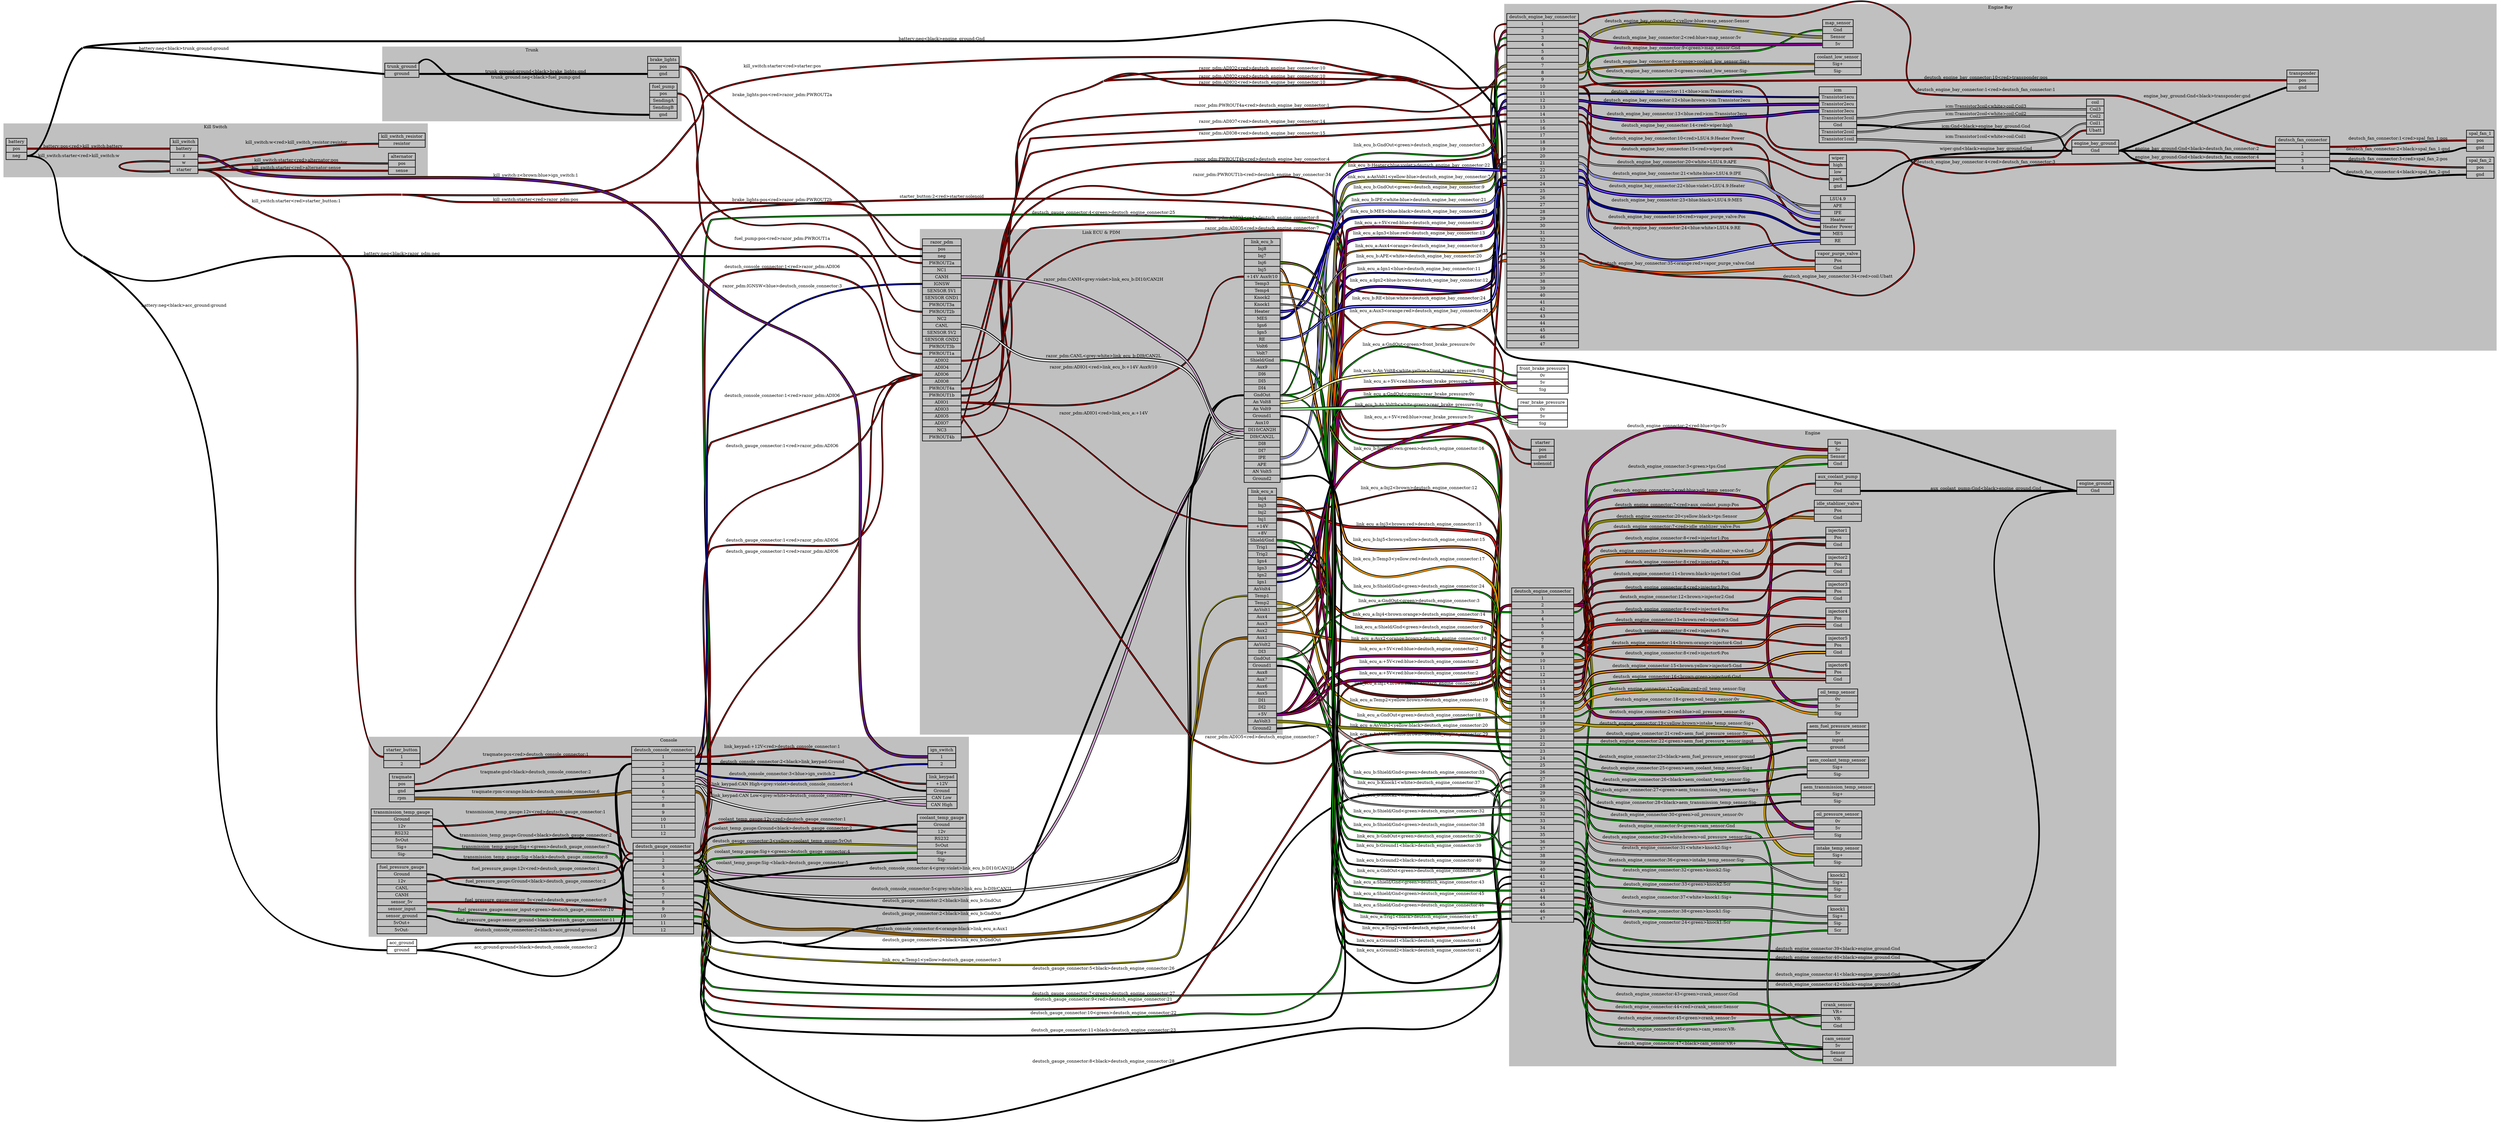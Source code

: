 graph "" {
	graph [bb="0,0,8253,3885.4",
		concentrate=true,
		rankdir=LR,
		ranksep=1.5
	];
	node [label="\N"];
	subgraph "cluster_Engine Bay" {
		graph [bb="4967,2592.4,8245,3737.4",
			color=grey,
			label="Engine Bay",
			lheight=0.21,
			lp="6606,3725.9",
			lwidth=1.14,
			style=filled
		];
		deutsch_engine_bay_connector	[height=15.347,
			label="deutsch_engine_bay_connector | <1> 1 | <2> 2 | <3> 3 | <4> 4 | <5> 5 | <6> 6 | <7> 7 | <8> 8 | <9> 9 | <10> 10 | <11> 11 | <12> \
12 | <13> 13 | <14> 14 | <15> 15 | <16> 16 | <17> 17 | <18> 18 | <19> 19 | <20> 20 | <21> 21 | <22> 22 | <23> 23 | <24> 24 | <25> \
25 | <26> 26 | <27> 27 | <28> 28 | <29> 29 | <30> 30 | <31> 31 | <32> 32 | <33> 33 | <34> 34 | <35> 35 | <36> 36 | <37> 37 | <38> \
38 | <39> 39 | <40> 40 | <41> 41 | <42> 42 | <43> 43 | <44> 44 | <45> 45 | <46> 46 | <47> 47 ",
			pos="5093.5,3153.4",
			rects="4975,3682.4,5212,3705.4 4975,3659.4,5212,3682.4 4975,3636.4,5212,3659.4 4975,3613.4,5212,3636.4 4975,3590.4,5212,3613.4 4975,3567.4,\
5212,3590.4 4975,3544.4,5212,3567.4 4975,3521.4,5212,3544.4 4975,3498.4,5212,3521.4 4975,3475.4,5212,3498.4 4975,3452.4,5212,3475.4 \
4975,3429.4,5212,3452.4 4975,3406.4,5212,3429.4 4975,3383.4,5212,3406.4 4975,3360.4,5212,3383.4 4975,3337.4,5212,3360.4 4975,3314.4,\
5212,3337.4 4975,3291.4,5212,3314.4 4975,3268.4,5212,3291.4 4975,3245.4,5212,3268.4 4975,3222.4,5212,3245.4 4975,3199.4,5212,3222.4 \
4975,3176.4,5212,3199.4 4975,3153.4,5212,3176.4 4975,3130.4,5212,3153.4 4975,3107.4,5212,3130.4 4975,3084.4,5212,3107.4 4975,3061.4,\
5212,3084.4 4975,3038.4,5212,3061.4 4975,3015.4,5212,3038.4 4975,2992.4,5212,3015.4 4975,2969.4,5212,2992.4 4975,2946.4,5212,2969.4 \
4975,2923.4,5212,2946.4 4975,2900.4,5212,2923.4 4975,2877.4,5212,2900.4 4975,2854.4,5212,2877.4 4975,2831.4,5212,2854.4 4975,2808.4,\
5212,2831.4 4975,2785.4,5212,2808.4 4975,2762.4,5212,2785.4 4975,2739.4,5212,2762.4 4975,2716.4,5212,2739.4 4975,2693.4,5212,2716.4 \
4975,2670.4,5212,2693.4 4975,2647.4,5212,2670.4 4975,2624.4,5212,2647.4 4975,2601.4,5212,2624.4",
			shape=record,
			style=bold,
			width=3.2917];
		deutsch_fan_connector	[height=1.6111,
			label="deutsch_fan_connector | <1> 1 | <2> 2 | <3> 3 | <4> 4 ",
			pos="7604.5,3328.4",
			rects="7515,3362.9,7694,3385.9 7515,3339.9,7694,3362.9 7515,3316.9,7694,3339.9 7515,3293.9,7694,3316.9 7515,3270.9,7694,3293.9",
			shape=record,
			style=bold,
			width=2.4861];
		deutsch_engine_bay_connector:4 -- deutsch_fan_connector:3	[color="black:red:black",
			label="deutsch_engine_bay_connector:4<red>deutsch_fan_connector:3",
			labeltooltip="deutsch_engine_bay_connector:4<red>deutsch_fan_connector:3",
			lp="6558.5,3275.9",
			penwidth=2.5,
			pos="5212,3602.4 5252.7,3602.4 5229.9,3547.2 5266,3528.4 5292.8,3514.5 5785.6,3537.5 5809,3518.4 5895,3448.1 5776.8,3344.5 5863,3274.4 \
5903.2,3241.7 6277.2,3268.8 6329,3268.4 6533,3267.1 6584,3267.9 6788,3268.4 6880.9,3268.6 6904.1,3268.5 6997,3269.4 7203.2,3271.5 \
7261.4,3224.6 7461,3276.4 7487.4,3283.3 7487.8,3305.4 7515,3305.4"];
		deutsch_engine_bay_connector:1 -- deutsch_fan_connector:1	[color="black:red:black",
			label="deutsch_engine_bay_connector:1<red>deutsch_fan_connector:1",
			labeltooltip="deutsch_engine_bay_connector:1<red>deutsch_fan_connector:1",
			lp="6558.5,3691.9",
			penwidth=2.5,
			pos="5212,3671.4 5501.5,3671.4 5573.5,3690.1 5863,3695.4 6046.1,3698.8 6093.9,3722.5 6275,3695.4 6557.8,3653.2 7229,3351.4 7515,3351.4"];
		map_sensor	[height=1.2917,
			label="map_sensor | <Gnd> Gnd | <Sensor> Sensor | <5v> 5v ",
			pos="6069,3639.4",
			rects="6018.5,3662.4,6119.5,3685.4 6018.5,3639.4,6119.5,3662.4 6018.5,3616.4,6119.5,3639.4 6018.5,3593.4,6119.5,3616.4",
			shape=record,
			style=bold,
			width=1.4028];
		deutsch_engine_bay_connector:9 -- map_sensor:Gnd	[color="black:green:black",
			label="deutsch_engine_bay_connector:9<green>map_sensor:Gnd",
			labeltooltip="deutsch_engine_bay_connector:9<green>map_sensor:Gnd",
			lp="5537.5,3551.9",
			penwidth=2.5,
			pos="5212,3487.4 5241.3,3487.4 5238.2,3516.1 5266,3525.4 5380.5,3563.9 5695,3504.6 5809,3544.4 5837.2,3554.3 5837.1,3569.5 5863,3584.4 \
5927.6,3621.8 5942.4,3651.4 6017,3651.4"];
		deutsch_engine_bay_connector:7 -- map_sensor:Sensor	[color="black:yellow:blue:yellow:black",
			label="deutsch_engine_bay_connector:7<yellow:blue>map_sensor:Sensor",
			labeltooltip="deutsch_engine_bay_connector:7<yellow:blue>map_sensor:Sensor",
			lp="5537.5,3628.9",
			penwidth=2.5,
			pos="5212,3533.4 5250.6,3533.4 5231.5,3584 5266,3601.4 5284.6,3610.8 5996.1,3627.4 6017,3627.4"];
		deutsch_engine_bay_connector:2 -- map_sensor:"5v"	[color="black:red:blue:red:black",
			label="deutsch_engine_bay_connector:2<red:blue>map_sensor:5v",
			labeltooltip="deutsch_engine_bay_connector:2<red:blue>map_sensor:5v",
			lp="5537.5,3659.9",
			penwidth=2.5,
			pos="5212,3648.4 5477.4,3648.4 5544.7,3663.5 5809,3639.4 5902.4,3630.9 5923.3,3604.4 6017,3604.4"];
		"LSU4.9"	[height=2.25,
			label="LSU4.9 | <APE> APE | <IPE> IPE | <Heater> Heater | <Heater Power> Heater Power | <MES> MES | <RE> RE ",
			pos="6069,3030.4",
			rects="6011.5,3087.9,6126.5,3110.9 6011.5,3064.9,6126.5,3087.9 6011.5,3041.9,6126.5,3064.9 6011.5,3018.9,6126.5,3041.9 6011.5,2995.9,6126.5,\
3018.9 6011.5,2972.9,6126.5,2995.9 6011.5,2949.9,6126.5,2972.9",
			shape=record,
			style=bold,
			width=1.5972];
		deutsch_engine_bay_connector:10 -- "LSU4.9":"Heater Power"	[color="black:red:black",
			label="deutsch_engine_bay_connector:10<red>LSU4.9:Heater Power",
			labeltooltip="deutsch_engine_bay_connector:10<red>LSU4.9:Heater Power",
			lp="5537.5,3263.9",
			penwidth=2.5,
			pos="5212,3464.4 5307.5,3464.4 5191.5,3316.2 5266,3256.4 5313.1,3218.6 5758.7,3269.8 5809,3236.4 5856.4,3205 5827.4,3164.8 5863,3120.4 \
5914.5,3056.1 5927.6,3007.4 6010,3007.4"];
		deutsch_engine_bay_connector:20 -- "LSU4.9":APE	[color="black:white:black",
			label="deutsch_engine_bay_connector:20<white>LSU4.9:APE",
			labeltooltip="deutsch_engine_bay_connector:20<white>LSU4.9:APE",
			lp="5537.5,3224.9",
			penwidth=2.5,
			pos="5212,3234.4 5237.2,3234.4 5241.2,3221.7 5266,3217.4 5325.5,3207.1 5755.9,3225.1 5809,3196.4 5845.4,3176.7 5829.3,3144.6 5863,3120.4 \
5918.4,3080.7 5941.8,3076.4 6010,3076.4"];
		deutsch_engine_bay_connector:21 -- "LSU4.9":IPE	[color="black:white:blue:white:black",
			label="deutsch_engine_bay_connector:21<white:blue>LSU4.9:IPE",
			labeltooltip="deutsch_engine_bay_connector:21<white:blue>LSU4.9:IPE",
			lp="5537.5,3184.9",
			penwidth=2.5,
			pos="5212,3211.4 5240.4,3211.4 5238.9,3185.8 5266,3177.4 5381.4,3141.8 5694.3,3195.3 5809,3157.4 5836.6,3148.3 5837.7,3134.7 5863,3120.4 \
5925.5,3085.1 5938.2,3053.4 6010,3053.4"];
		deutsch_engine_bay_connector:22 -- "LSU4.9":Heater	[color="black:blue:violet:blue:black",
			label="deutsch_engine_bay_connector:22<blue:violet>LSU4.9:Heater",
			labeltooltip="deutsch_engine_bay_connector:22<blue:violet>LSU4.9:Heater",
			lp="5537.5,3145.9",
			penwidth=2.5,
			pos="5212,3188.4 5244.7,3188.4 5235.8,3151 5266,3138.4 5377.4,3091.8 5691.1,3139.6 5809,3113.4 5903.3,3092.4 5913.3,3030.4 6010,3030.4"];
		deutsch_engine_bay_connector:23 -- "LSU4.9":MES	[color="black:blue:black:blue:black",
			label="deutsch_engine_bay_connector:23<blue:black>LSU4.9:MES",
			labeltooltip="deutsch_engine_bay_connector:23<blue:black>LSU4.9:MES",
			lp="5537.5,3101.9",
			penwidth=2.5,
			pos="5212,3165.4 5251.6,3165.4 5231,3113 5266,3094.4 5372.8,3037.8 5691,3090.4 5809,3064.4 5902.9,3043.7 5913.9,2984.4 6010,2984.4"];
		deutsch_engine_bay_connector:24 -- "LSU4.9":RE	[color="black:blue:white:blue:black",
			label="deutsch_engine_bay_connector:24<blue:white>LSU4.9:RE",
			labeltooltip="deutsch_engine_bay_connector:24<blue:white>LSU4.9:RE",
			lp="5537.5,3052.9",
			penwidth=2.5,
			pos="5212,3141.4 5261,3141.4 5224.7,3071.7 5266,3045.4 5368.1,2980.4 5689.2,3021.7 5809,3004.4 5899.4,2991.4 5918.6,2961.4 6010,2961.4"];
		coolant_low_sensor	[height=0.97222,
			label="coolant_low_sensor | <Sig+> Sig+ | <Sig-> Sig- ",
			pos="6069,3540.4",
			rects="5992,3551.9,6146,3574.9 5992,3528.9,6146,3551.9 5992,3505.9,6146,3528.9",
			shape=record,
			style=bold,
			width=2.1389];
		deutsch_engine_bay_connector:3 -- coolant_low_sensor:"Sig-"	[color="black:green:black",
			label="deutsch_engine_bay_connector:3<green>coolant_low_sensor:Sig-",
			labeltooltip="deutsch_engine_bay_connector:3<green>coolant_low_sensor:Sig-",
			lp="5537.5,3593.9",
			penwidth=2.5,
			pos="5212,3625.4 5241.6,3625.4 5238,3596.1 5266,3586.4 5380.1,3546.8 5689.5,3580.9 5809,3563.4 5891.6,3551.4 5907.6,3517.4 5991,3517.4"];
		deutsch_engine_bay_connector:8 -- coolant_low_sensor:"Sig+"	[color="black:orange:black",
			label="deutsch_engine_bay_connector:8<orange>coolant_low_sensor:Sig+",
			labeltooltip="deutsch_engine_bay_connector:8<orange>coolant_low_sensor:Sig+",
			lp="5537.5,3517.9",
			penwidth=2.5,
			pos="5212,3510.4 5477.3,3510.4 5544.6,3488.8 5809,3510.4 5890.7,3517.1 5909,3540.4 5991,3540.4"];
		vapor_purge_valve	[height=0.97222,
			label="vapor_purge_valve | <Pos> Pos | <Gnd> Gnd ",
			pos="6069,2845.4",
			rects="5994,2856.9,6144,2879.9 5994,2833.9,6144,2856.9 5994,2810.9,6144,2833.9",
			shape=record,
			style=bold,
			width=2.0833];
		deutsch_engine_bay_connector:35 -- vapor_purge_valve:Gnd	[color="black:orange:red:orange:black",
			label="deutsch_engine_bay_connector:35<orange:red>vapor_purge_valve:Gnd",
			labeltooltip="deutsch_engine_bay_connector:35<orange:red>vapor_purge_valve:Gnd",
			lp="5537.5,2894.9",
			penwidth=2.5,
			pos="5212,2888.4 5560.3,2888.4 5644.7,2822.4 5993,2822.4"];
		deutsch_engine_bay_connector:10 -- vapor_purge_valve:Pos	[color="black:red:black",
			label="deutsch_engine_bay_connector:10<red>vapor_purge_valve:Pos",
			labeltooltip="deutsch_engine_bay_connector:10<red>vapor_purge_valve:Pos",
			lp="5537.5,2992.9",
			penwidth=2.5,
			pos="5212,3464.4 5319.1,3464.4 5191.5,3062.4 5266,2985.4 5350.8,2897.8 5690.3,2934.5 5809,2906.4 5892.8,2886.6 5906.8,2845.4 5993,2845.4"];
		transponder	[height=0.97222,
			label="transponder | <pos> pos | <gnd> gnd ",
			pos="7604.5,3499.4",
			rects="7552.5,3510.9,7656.5,3533.9 7552.5,3487.9,7656.5,3510.9 7552.5,3464.9,7656.5,3487.9",
			shape=record,
			style=bold,
			width=1.4444];
		deutsch_engine_bay_connector:10 -- transponder:pos	[color="black:red:black",
			label="deutsch_engine_bay_connector:10<red>transponder:pos",
			labeltooltip="deutsch_engine_bay_connector:10<red>transponder:pos",
			lp="6558.5,3496.9",
			penwidth=2.5,
			pos="5212,3464.4 5501.4,3464.4 5573.6,3472.6 5863,3477.4 6391,3486.2 6523,3486.7 7051,3493.4 7273.4,3496.2 7329,3499.4 7551.5,3499.4"];
		icm	[height=2.5694,
			label="icm | <Transistor1ecu> Transistor1ecu | <Transistor2ecu> Transistor2ecu | <Transistor3ecu> Transistor3ecu | <Transistor3coil> Transistor3coil | <\
Gnd> Gnd | <Transistor2coil> Transistor2coil | <Transistor1coil> Transistor1coil ",
			pos="6069,3375.4",
			rects="6007,3444.4,6131,3467.4 6007,3421.4,6131,3444.4 6007,3398.4,6131,3421.4 6007,3375.4,6131,3398.4 6007,3352.4,6131,3375.4 6007,3329.4,\
6131,3352.4 6007,3306.4,6131,3329.4 6007,3283.4,6131,3306.4",
			shape=record,
			style=bold,
			width=1.7222];
		deutsch_engine_bay_connector:13 -- icm:Transistor3ecu	[color="black:blue:red:blue:black",
			label="deutsch_engine_bay_connector:13<blue:red>icm:Transistor3ecu",
			labeltooltip="deutsch_engine_bay_connector:13<blue:red>icm:Transistor3ecu",
			lp="5537.5,3384.9",
			penwidth=2.5,
			pos="5212,3395.4 5237.3,3395.4 5241,3381.5 5266,3377.4 5504.2,3338.8 5567.7,3371.3 5809,3377.4 5896.6,3379.6 5918.3,3387.4 6006,3387.4"];
		deutsch_engine_bay_connector:11 -- icm:Transistor1ecu	[color="black:blue:black",
			label="deutsch_engine_bay_connector:11<blue>icm:Transistor1ecu",
			labeltooltip="deutsch_engine_bay_connector:11<blue>icm:Transistor1ecu",
			lp="5537.5,3447.9",
			penwidth=2.5,
			pos="5212,3441.4 5564.9,3441.4 5653.1,3433.4 6006,3433.4"];
		deutsch_engine_bay_connector:12 -- icm:Transistor2ecu	[color="black:blue:brown:blue:black",
			label="deutsch_engine_bay_connector:12<blue:brown>icm:Transistor2ecu",
			labeltooltip="deutsch_engine_bay_connector:12<blue:brown>icm:Transistor2ecu",
			lp="5537.5,3421.9",
			penwidth=2.5,
			pos="5212,3418.4 5236.1,3418.4 5242,3415.4 5266,3414.4 5594.6,3401.4 5677.1,3410.4 6006,3410.4"];
		coil	[height=1.6111,
			label="coil | <Coil3> Coil3 | <Coil2> Coil2 | <Coil1> Coil1 | <Ubatt> Ubatt ",
			pos="6919.5,3401.4",
			rects="6890.5,3435.9,6948.5,3458.9 6890.5,3412.9,6948.5,3435.9 6890.5,3389.9,6948.5,3412.9 6890.5,3366.9,6948.5,3389.9 6890.5,3343.9,6948.5,\
3366.9",
			shape=record,
			style=bold,
			width=0.80556];
		deutsch_engine_bay_connector:34 -- coil:Ubatt	[color="black:red:black",
			label="deutsch_engine_bay_connector:34<red>coil:Ubatt",
			labeltooltip="deutsch_engine_bay_connector:34<red>coil:Ubatt",
			lp="6069,2932.9",
			penwidth=2.5,
			pos="5212,2911.4 5330.1,2911.4 6159,2903.1 6275,2925.4 6514.8,2971.5 6625.7,2939.9 6788,3122.4 6863.1,3206.8 6776.5,3355.4 6889.5,3355.4"];
		wiper	[height=1.6111,
			label="wiper | <high> high | <low> low | <park> park | <gnd> gnd ",
			pos="6069,3187.4",
			rects="6040.5,3221.9,6097.5,3244.9 6040.5,3198.9,6097.5,3221.9 6040.5,3175.9,6097.5,3198.9 6040.5,3152.9,6097.5,3175.9 6040.5,3129.9,6097.5,\
3152.9",
			shape=record,
			style=bold,
			width=0.79167];
		deutsch_engine_bay_connector:15 -- wiper:park	[color="black:red:black",
			label="deutsch_engine_bay_connector:15<red>wiper:park",
			labeltooltip="deutsch_engine_bay_connector:15<red>wiper:park",
			lp="5537.5,3308.9",
			penwidth=2.5,
			pos="5212,3349.4 5244.1,3349.4 5236.3,3313.5 5266,3301.4 5377.9,3255.8 5691.9,3305.2 5809,3275.4 5919,3247.5 5925.5,3164.4 6039,3164.4"];
		deutsch_engine_bay_connector:14 -- wiper:high	[color="black:red:black",
			label="deutsch_engine_bay_connector:14<red>wiper:high",
			labeltooltip="deutsch_engine_bay_connector:14<red>wiper:high",
			lp="5537.5,3346.9",
			penwidth=2.5,
			pos="5212,3372.4 5240.1,3372.4 5239.1,3347.6 5266,3339.4 5381.5,3304.3 5699.1,3366.5 5809,3316.4 5840.8,3302 5833.1,3277.4 5863,3259.4 \
5932.6,3217.5 5957.8,3210.4 6039,3210.4"];
		spal_fan_1	[height=0.97222,
			label="spal_fan_1 | <pos> pos | <gnd> gnd ",
			pos="8191.5,3373.4",
			rects="8146,3384.9,8237,3407.9 8146,3361.9,8237,3384.9 8146,3338.9,8237,3361.9",
			shape=record,
			style=bold,
			width=1.2639];
		deutsch_fan_connector:2 -- spal_fan_1:gnd	[color="black:black:black",
			label="deutsch_fan_connector:2<black>spal_fan_1:gnd",
			labeltooltip="deutsch_fan_connector:2<black>spal_fan_1:gnd",
			lp="7920,3344.9",
			penwidth=2.5,
			pos="7694,3328.4 7870.9,3328.4 7916.5,3314.6 8092,3337.4 8116.5,3340.6 8121.3,3350.4 8146,3350.4"];
		deutsch_fan_connector:1 -- spal_fan_1:pos	[color="black:red:black",
			label="deutsch_fan_connector:1<red>spal_fan_1:pos",
			labeltooltip="deutsch_fan_connector:1<red>spal_fan_1:pos",
			lp="7920,3378.9",
			penwidth=2.5,
			pos="7694,3351.4 7794.6,3351.4 8045.4,3373.4 8146,3373.4"];
		spal_fan_2	[height=0.97222,
			label="spal_fan_2 | <pos> pos | <gnd> gnd ",
			pos="8191.5,3284.4",
			rects="8146,3295.9,8237,3318.9 8146,3272.9,8237,3295.9 8146,3249.9,8237,3272.9",
			shape=record,
			style=bold,
			width=1.2639];
		deutsch_fan_connector:4 -- spal_fan_2:gnd	[color="black:black:black",
			label="deutsch_fan_connector:4<black>spal_fan_2:gnd",
			labeltooltip="deutsch_fan_connector:4<black>spal_fan_2:gnd",
			lp="7920,3268.9",
			penwidth=2.5,
			pos="7694,3282.4 7719.8,3282.4 7722.7,3266.2 7748,3261.4 7921.9,3228.8 7969.1,3261.4 8146,3261.4"];
		deutsch_fan_connector:3 -- spal_fan_2:pos	[color="black:red:black",
			label="deutsch_fan_connector:3<red>spal_fan_2:pos",
			labeltooltip="deutsch_fan_connector:3<red>spal_fan_2:pos",
			lp="7920,3306.9",
			penwidth=2.5,
			pos="7694,3305.4 7718.1,3305.4 7723.9,3301.2 7748,3299.4 7924.5,3286.3 7969,3284.4 8146,3284.4"];
		icm:Transistor2coil -- coil:Coil2	[color="black:white:black",
			label="icm:Transistor2coil<white>coil:Coil2",
			labeltooltip="icm:Transistor2coil<white>coil:Coil2",
			lp="6558.5,3393.9",
			penwidth=2.5,
			pos="6132,3317.4 6221.9,3317.4 6240,3350.9 6329,3363.4 6531.3,3391.9 6584.7,3366.4 6788,3386.4 6833.4,3390.9 6843.9,3401.4 6889.5,3401.4"];
		icm:Transistor1coil -- coil:Coil1	[color="black:white:black",
			label="icm:Transistor1coil<white>coil:Coil1",
			labeltooltip="icm:Transistor1coil<white>coil:Coil1",
			lp="6558.5,3351.9",
			penwidth=2.5,
			pos="6132,3294.4 6220.6,3294.4 6240.9,3315.8 6329,3324.4 6532.2,3344.3 6587.2,3307.2 6788,3344.4 6834.8,3353.1 6841.9,3378.4 6889.5,3378.4"];
		icm:Transistor3coil -- coil:Coil3	[color="black:white:black",
			label="icm:Transistor3coil<white>coil:Coil3",
			labeltooltip="icm:Transistor3coil<white>coil:Coil3",
			lp="6558.5,3431.9",
			penwidth=2.5,
			pos="6132,3363.4 6221.2,3363.4 6240.4,3391.1 6329,3401.4 6576.7,3430.2 6640.2,3424.4 6889.5,3424.4"];
		engine_bay_ground	[height=0.65278,
			label="engine_bay_ground | <Gnd> Gnd ",
			pos="6919.5,3301.4",
			rects="6842,3301.4,6997,3324.4 6842,3278.4,6997,3301.4",
			shape=record,
			style=bold,
			width=2.1528];
		icm:Gnd -- engine_bay_ground:Gnd	[color="black:black:black",
			label="icm:Gnd<black>engine_bay_ground:Gnd",
			labeltooltip="icm:Gnd<black>engine_bay_ground:Gnd",
			lp="6558.5,3312.9",
			penwidth=2.5,
			pos="6132,3340.4 6220.9,3340.4 6240.5,3314.6 6329,3305.4 6555.9,3281.8 6613.9,3289.4 6842,3289.4"];
		wiper:gnd -- engine_bay_ground:Gnd	[color="black:black:black",
			label="wiper:gnd<black>engine_bay_ground:Gnd",
			labeltooltip="wiper:gnd<black>engine_bay_ground:Gnd",
			lp="6558.5,3230.9",
			penwidth=2.5,
			pos="6099,3141.4 6407.4,3141.4 6517.6,3075.1 6788,3223.4 6821.2,3241.6 6804.1,3289.4 6842,3289.4"];
		engine_bay_ground:Gnd -- deutsch_fan_connector:2	[color="black:black:black",
			label="engine_bay_ground:Gnd<black>deutsch_fan_connector:2",
			labeltooltip="engine_bay_ground:Gnd<black>deutsch_fan_connector:2",
			lp="7256,3336.9",
			penwidth=2.5,
			pos="6997,3289.4 7021.9,3289.4 7026.4,3300.4 7051,3304.4 7254.8,3337.6 7308.5,3328.4 7515,3328.4"];
		engine_bay_ground:Gnd -- deutsch_fan_connector:4	[color="black:black:black",
			label="engine_bay_ground:Gnd<black>deutsch_fan_connector:4",
			labeltooltip="engine_bay_ground:Gnd<black>deutsch_fan_connector:4",
			lp="7256,3292.9",
			penwidth=2.5,
			pos="6997,3289.4 7021.1,3289.4 7027,3286.4 7051,3285.4 7257.1,3277.1 7308.8,3282.4 7515,3282.4"];
		engine_bay_ground:Gnd -- transponder:gnd	[color="black:black:black",
			label="engine_bay_ground:Gnd<black>transponder:gnd",
			labeltooltip="engine_bay_ground:Gnd<black>transponder:gnd",
			lp="7256,3481.9",
			penwidth=2.5,
			pos="6997,3289.4 7032.5,3289.4 7020.5,3330.1 7051,3348.4 7247.9,3466.5 7321.9,3476.4 7551.5,3476.4"];
	}
	subgraph cluster_Engine {
		graph [bb="4983,250.42,6988.5,2332.4",
			color=grey,
			label=Engine,
			lheight=0.21,
			lp="5985.8,2320.9",
			lwidth=0.71,
			style=filled
		];
		deutsch_engine_connector	[height=15.347,
			label="deutsch_engine_connector | <1> 1 | <2> 2 | <3> 3 | <4> 4 | <5> 5 | <6> 6 | <7> 7 | <8> 8 | <9> 9 | <10> 10 | <11> 11 | <12> 12 | <\
13> 13 | <14> 14 | <15> 15 | <16> 16 | <17> 17 | <18> 18 | <19> 19 | <20> 20 | <21> 21 | <22> 22 | <23> 23 | <24> 24 | <25> 25 | <\
26> 26 | <27> 27 | <28> 28 | <29> 29 | <30> 30 | <31> 31 | <32> 32 | <33> 33 | <34> 34 | <35> 35 | <36> 36 | <37> 37 | <38> 38 | <\
39> 39 | <40> 40 | <41> 41 | <42> 42 | <43> 43 | <44> 44 | <45> 45 | <46> 46 | <47> 47 ",
			pos="5093.5,1244.4",
			rects="4991,1773.4,5196,1796.4 4991,1750.4,5196,1773.4 4991,1727.4,5196,1750.4 4991,1704.4,5196,1727.4 4991,1681.4,5196,1704.4 4991,1658.4,\
5196,1681.4 4991,1635.4,5196,1658.4 4991,1612.4,5196,1635.4 4991,1589.4,5196,1612.4 4991,1566.4,5196,1589.4 4991,1543.4,5196,1566.4 \
4991,1520.4,5196,1543.4 4991,1497.4,5196,1520.4 4991,1474.4,5196,1497.4 4991,1451.4,5196,1474.4 4991,1428.4,5196,1451.4 4991,1405.4,\
5196,1428.4 4991,1382.4,5196,1405.4 4991,1359.4,5196,1382.4 4991,1336.4,5196,1359.4 4991,1313.4,5196,1336.4 4991,1290.4,5196,1313.4 \
4991,1267.4,5196,1290.4 4991,1244.4,5196,1267.4 4991,1221.4,5196,1244.4 4991,1198.4,5196,1221.4 4991,1175.4,5196,1198.4 4991,1152.4,\
5196,1175.4 4991,1129.4,5196,1152.4 4991,1106.4,5196,1129.4 4991,1083.4,5196,1106.4 4991,1060.4,5196,1083.4 4991,1037.4,5196,1060.4 \
4991,1014.4,5196,1037.4 4991,991.42,5196,1014.4 4991,968.42,5196,991.42 4991,945.42,5196,968.42 4991,922.42,5196,945.42 4991,899.42,\
5196,922.42 4991,876.42,5196,899.42 4991,853.42,5196,876.42 4991,830.42,5196,853.42 4991,807.42,5196,830.42 4991,784.42,5196,807.42 \
4991,761.42,5196,784.42 4991,738.42,5196,761.42 4991,715.42,5196,738.42 4991,692.42,5196,715.42",
			shape=record,
			style=bold,
			width=2.8472];
		engine_ground	[height=0.65278,
			label="engine_ground | <Gnd> Gnd ",
			pos="6919.5,2144.4",
			rects="6858.5,2144.4,6980.5,2167.4 6858.5,2121.4,6980.5,2144.4",
			shape=record,
			style=bold,
			width=1.6944];
		deutsch_engine_connector:40 -- engine_ground:Gnd	[color="black:black:black",
			label="deutsch_engine_connector:40<black>engine_ground:Gnd",
			labeltooltip="deutsch_engine_connector:40<black>engine_ground:Gnd",
			lp="6069,607.92",
			penwidth=2.5,
			pos="5197.5,864.42 5299.1,864.42 5185.8,708.68 5266,646.42 5330.7,596.22 6541.3,586.84 6557.5,600.42"];
		deutsch_engine_connector:41 -- engine_ground:Gnd	[color="black:black:black",
			label="deutsch_engine_connector:41<black>engine_ground:Gnd",
			labeltooltip="deutsch_engine_connector:41<black>engine_ground:Gnd",
			lp="6069,550.92",
			penwidth=2.5,
			pos="5197.5,841.42 5309.7,841.42 5177.9,667.86 5266,598.42 5378.7,509.61 6447.4,508.35 6557.5,600.42"];
		deutsch_engine_connector:42 -- engine_ground:Gnd	[color="black:black:black",
			label="deutsch_engine_connector:42<black>engine_ground:Gnd",
			labeltooltip="deutsch_engine_connector:42<black>engine_ground:Gnd",
			lp="6069,519.92",
			penwidth=2.5,
			pos="6559.5,600.42 7090.8,1046.2 6164.1,2132.2 6857.2,2132.4;5197.5,818.42 5329.9,818.42 5163.3,611.98 5266,528.42 5309.5,493.04 6219.6,\
503.98 6275,512.42 6405,532.2 6456.8,515.89 6557.5,600.42"];
		deutsch_engine_connector:39 -- engine_ground:Gnd	[color="black:black:black",
			label="deutsch_engine_connector:39<black>engine_ground:Gnd",
			labeltooltip="deutsch_engine_connector:39<black>engine_ground:Gnd",
			lp="6069,638.92",
			penwidth=2.5,
			pos="5197.5,887.42 5296.5,887.42 5187.6,735.88 5266,675.42 5310.5,641.14 6219,622.86 6275,619.42 6400.6,611.71 6460.8,519.88 6557.5,600.42"];
		tps	[height=1.2917,
			label="tps | <5v> 5v | <Sensor> Sensor | <Gnd> Gnd ",
			pos="6069,2254.4",
			rects="6036,2277.4,6102,2300.4 6036,2254.4,6102,2277.4 6036,2231.4,6102,2254.4 6036,2208.4,6102,2231.4",
			shape=record,
			style=bold,
			width=0.91667];
		deutsch_engine_connector:3 -- tps:Gnd	[color="black:green:black",
			label="deutsch_engine_connector:3<green>tps:Gnd",
			labeltooltip="deutsch_engine_connector:3<green>tps:Gnd",
			lp="5537.5,2221.9",
			penwidth=2.5,
			pos="5197.5,1716.4 5301.5,1716.4 5189,2109.4 5266,2179.4 5297.7,2208.2 5992.2,2219.4 6035,2219.4"];
		deutsch_engine_connector:20 -- tps:Sensor	[color="black:yellow:black:yellow:black",
			label="deutsch_engine_connector:20<yellow:black>tps:Sensor",
			labeltooltip="deutsch_engine_connector:20<yellow:black>tps:Sensor",
			lp="5537.5,2027.9",
			penwidth=2.5,
			pos="5197.5,1325.4 5348.5,1325.4 5155.8,1898.2 5266,2001.4 5310.1,2042.7 5761.2,1983.6 5809,2020.4 5874.8,2071.1 5802.8,2142.1 5863,2199.4 \
5920,2253.8 5956.2,2242.4 6035,2242.4"];
		deutsch_engine_connector:2 -- tps:"5v"	[color="black:red:blue:red:black",
			label="deutsch_engine_connector:2<red:blue>tps:5v",
			labeltooltip="deutsch_engine_connector:2<red:blue>tps:5v",
			lp="5537.5,2350.9",
			penwidth=2.5,
			pos="5197.5,1739.4 5307.9,1739.4 5184.4,2157.1 5266,2231.4 5518.9,2461.9 5692.9,2266.4 6035,2266.4"];
		cam_sensor	[height=1.2917,
			label="cam_sensor | <5v> 5v | <Sensor> Sensor | <Gnd> Gnd ",
			pos="6069,304.42",
			rects="6019,327.42,6119,350.42 6019,304.42,6119,327.42 6019,281.42,6119,304.42 6019,258.42,6119,281.42",
			shape=record,
			style=bold,
			width=1.3889];
		deutsch_engine_connector:9 -- cam_sensor:Gnd	[color="black:green:black",
			label="deutsch_engine_connector:9<green>cam_sensor:Gnd",
			labeltooltip="deutsch_engine_connector:9<green>cam_sensor:Gnd",
			lp="5537.5,1010.9",
			penwidth=2.5,
			pos="5197.5,1578.4 5326.2,1578.4 5172,1091.3 5266,1003.4 5310.1,962.15 5765.5,1017.4 5809,975.42 5907.7,880.17 5789.7,476.38 5863,360.42 \
5905.7,292.89 5938.1,269.42 6018,269.42"];
		deutsch_engine_connector:47 -- cam_sensor:"VR+"	[color="black:black:black",
			label="deutsch_engine_connector:47<black>cam_sensor:VR+",
			labeltooltip="deutsch_engine_connector:47<black>cam_sensor:VR+",
			lp="5537.5,328.92",
			penwidth=2.5,
			pos="5197.5,703.42 5370,703.42 5134.9,433.49 5266,321.42 5280.4,309.15 5845.4,305.47 6018.9,304.63"];
		deutsch_engine_connector:46 -- cam_sensor:"VR-"	[color="black:green:black",
			label="deutsch_engine_connector:46<green>cam_sensor:VR-",
			labeltooltip="deutsch_engine_connector:46<green>cam_sensor:VR-",
			lp="5537.5,368.92",
			penwidth=2.5,
			pos="5197.5,726.42 5362.6,726.42 5141.4,469.71 5266,361.42 5288.8,341.6 5778.9,338.96 5809,336.42 5882.2,330.24 5966.5,319.12 6018.8,\
311.75"];
		crank_sensor	[height=1.2917,
			label="crank_sensor | <VR+> VR+ | <VR-> VR- | <Gnd> Gnd ",
			pos="6069,415.42",
			rects="6014,438.42,6124,461.42 6014,415.42,6124,438.42 6014,392.42,6124,415.42 6014,369.42,6124,392.42",
			shape=record,
			style=bold,
			width=1.5278];
		deutsch_engine_connector:43 -- crank_sensor:Gnd	[color="black:green:black",
			label="deutsch_engine_connector:43<green>crank_sensor:Gnd",
			labeltooltip="deutsch_engine_connector:43<green>crank_sensor:Gnd",
			lp="5537.5,447.92",
			penwidth=2.5,
			pos="5197.5,795.42 5358.2,795.42 5144.3,545.31 5266,440.42 5288.9,420.71 5779,420.76 5809,417.42 5900.6,407.22 5920.9,380.42 6013,380.42"];
		deutsch_engine_connector:44 -- crank_sensor:Sensor	[color="black:red:black",
			label="deutsch_engine_connector:44<red>crank_sensor:Sensor",
			labeltooltip="deutsch_engine_connector:44<red>crank_sensor:Sensor",
			lp="5537.5,485.92",
			penwidth=2.5,
			pos="5197.5,772.42 5331.7,772.42 5162.7,564.04 5266,478.42 5289.2,459.15 5778.9,458.36 5809,455.42 5880.1,448.46 5961.5,435.06 6013.9,\
425.69"];
		deutsch_engine_connector:45 -- crank_sensor:"5v"	[color="black:green:black",
			label="deutsch_engine_connector:45<green>crank_sensor:5v",
			labeltooltip="deutsch_engine_connector:45<green>crank_sensor:5v",
			lp="5537.5,405.92",
			penwidth=2.5,
			pos="5197.5,749.42 5356.4,749.42 5143.3,499.47 5266,398.42 5312.6,360.06 5748.7,395.92 5809,398.42 5900.3,402.19 5922.6,411.62 6013.7,\
415.41"];
		knock1	[height=1.2917,
			label="knock1 | <Sig+> Sig+ | <Sig-> Sig- | <Scr> Scr ",
			pos="6069,731.42",
			rects="6035.5,754.42,6102.5,777.42 6035.5,731.42,6102.5,754.42 6035.5,708.42,6102.5,731.42 6035.5,685.42,6102.5,708.42",
			shape=record,
			style=bold,
			width=0.93056];
		deutsch_engine_connector:24 -- knock1:Scr	[color="black:green:black",
			label="deutsch_engine_connector:24<green>knock1:Scr",
			labeltooltip="deutsch_engine_connector:24<green>knock1:Scr",
			lp="5537.5,1236.9",
			penwidth=2.5,
			pos="5197.5,1232.4 5206,1232.4 5802.7,1209.2 5809,1203.4 5946.1,1077.1 5756.9,940.72 5863,787.42 5912,716.63 5947.9,696.42 6034,696.42"];
		deutsch_engine_connector:37 -- knock1:"Sig+"	[color="black:white:black",
			label="deutsch_engine_connector:37<white>knock1:Sig+",
			labeltooltip="deutsch_engine_connector:37<white>knock1:Sig+",
			lp="5537.5,773.92",
			penwidth=2.5,
			pos="5197.5,933.42 5277.7,933.42 5200,812.09 5266,766.42 5301.1,742.11 5991.3,743.42 6034,743.42"];
		deutsch_engine_connector:38 -- knock1:"Sig-"	[color="black:green:black",
			label="deutsch_engine_connector:38<green>knock1:Sig-",
			labeltooltip="deutsch_engine_connector:38<green>knock1:Sig-",
			lp="5537.5,731.92",
			penwidth=2.5,
			pos="5197.5,910.42 5285.6,910.42 5193.9,775.04 5266,724.42 5405.7,626.34 5863.3,719.42 6034,719.42"];
		knock2	[height=1.2917,
			label="knock2 | <Sig+> Sig+ | <Sig-> Sig- | <Scr> Scr ",
			pos="6069,842.42",
			rects="6035.5,865.42,6102.5,888.42 6035.5,842.42,6102.5,865.42 6035.5,819.42,6102.5,842.42 6035.5,796.42,6102.5,819.42",
			shape=record,
			style=bold,
			width=0.93056];
		deutsch_engine_connector:33 -- knock2:Scr	[color="black:green:black",
			label="deutsch_engine_connector:33<green>knock2:Scr",
			labeltooltip="deutsch_engine_connector:33<green>knock2:Scr",
			lp="5537.5,815.92",
			penwidth=2.5,
			pos="5197.5,1025.4 5298.6,1025.4 5184.5,868.26 5266,808.42 5334.8,757.93 5948.7,807.42 6034,807.42"];
		deutsch_engine_connector:31 -- knock2:"Sig+"	[color="black:white:black",
			label="deutsch_engine_connector:31<white>knock2:Sig+",
			labeltooltip="deutsch_engine_connector:31<white>knock2:Sig+",
			lp="5537.5,929.92",
			penwidth=2.5,
			pos="5197.5,1071.4 5270.4,1071.4 5205.5,963.03 5266,922.42 5316.1,888.76 5749,906.64 5809,899.42 5910.2,887.22 5932,854.42 6034,854.42"];
		deutsch_engine_connector:32 -- knock2:"Sig-"	[color="black:green:black",
			label="deutsch_engine_connector:32<green>knock2:Sig-",
			labeltooltip="deutsch_engine_connector:32<green>knock2:Sig-",
			lp="5537.5,859.92",
			penwidth=2.5,
			pos="5197.5,1048.4 5289.8,1048.4 5191.5,906.9 5266,852.42 5300.4,827.21 5991.3,830.42 6034,830.42"];
		intake_temp_sensor	[height=0.97222,
			label="intake_temp_sensor | <Sig+> Sig+ | <Sig-> Sig- ",
			pos="6069,942.42",
			rects="5990,953.92,6148,976.92 5990,930.92,6148,953.92 5990,907.92,6148,930.92",
			shape=record,
			style=bold,
			width=2.1944];
		deutsch_engine_connector:36 -- intake_temp_sensor:"Sig-"	[color="black:green:black",
			label="deutsch_engine_connector:36<green>intake_temp_sensor:Sig-",
			labeltooltip="deutsch_engine_connector:36<green>intake_temp_sensor:Sig-",
			lp="5537.5,891.92",
			penwidth=2.5,
			pos="5197.5,956.42 5241.7,956.42 5225.4,901.83 5266,884.42 5321.4,860.64 5749.2,876.79 5809,884.42 5833.6,887.55 5838.7,893.26 5863,898.42 \
5918.5,910.22 5932.2,919.42 5989,919.42"];
		deutsch_engine_connector:19 -- intake_temp_sensor:"Sig+"	[color="black:yellow:brown:yellow:black",
			label="deutsch_engine_connector:19<yellow:brown>intake_temp_sensor:Sig+",
			labeltooltip="deutsch_engine_connector:19<yellow:brown>intake_temp_sensor:Sig+",
			lp="5537.5,1343.9",
			penwidth=2.5,
			pos="5197.5,1348.4 5228.4,1348.4 5235.3,1339.6 5266,1336.4 5296,1333.3 5786.3,1337.4 5809,1317.4 5920.9,1218.9 5767.2,1100.6 5863,986.42 \
5901.1,940.98 5929.7,942.42 5989,942.42"];
		oil_pressure_sensor	[height=1.2917,
			label="oil_pressure_sensor | <0v> 0v | <5v> 5v | <Sig> Sig ",
			pos="6069,1041.4",
			rects="5990,1064.4,6148,1087.4 5990,1041.4,6148,1064.4 5990,1018.4,6148,1041.4 5990,995.42,6148,1018.4",
			shape=record,
			style=bold,
			width=2.1944];
		deutsch_engine_connector:30 -- oil_pressure_sensor:"0v"	[color="black:green:black",
			label="deutsch_engine_connector:30<green>oil_pressure_sensor:0v",
			labeltooltip="deutsch_engine_connector:30<green>oil_pressure_sensor:0v",
			lp="5537.5,1048.9",
			penwidth=2.5,
			pos="5197.5,1094.4 5236,1094.4 5229.6,1053.9 5266,1041.4 5380.2,1002.4 5688.4,1037.4 5809,1041.4 5889.1,1044.1 5908.8,1053.4 5989,1053.4"];
		deutsch_engine_connector:2 -- oil_pressure_sensor:"5v"	[color="black:red:blue:red:black",
			label="deutsch_engine_connector:2<red:blue>oil_pressure_sensor:5v",
			labeltooltip="deutsch_engine_connector:2<red:blue>oil_pressure_sensor:5v",
			lp="5537.5,1381.9",
			penwidth=2.5,
			pos="5197.5,1739.4 5362.6,1739.4 5140.8,1482 5266,1374.4 5311.8,1335.1 5762.8,1394.3 5809,1355.4 5898.6,1280 5792.9,1191.3 5863,1097.4 \
5901.1,1046.4 5925.4,1029.4 5989,1029.4"];
		deutsch_engine_connector:29 -- oil_pressure_sensor:Sig	[color="black:white:brown:white:black",
			label="deutsch_engine_connector:29<white:brown>oil_pressure_sensor:Sig",
			labeltooltip="deutsch_engine_connector:29<white:brown>oil_pressure_sensor:Sig",
			lp="5537.5,967.92",
			penwidth=2.5,
			pos="5197.5,1117.4 5273.6,1117.4 5202.3,1002.1 5266,960.42 5316.5,927.37 5750.2,946.99 5809,960.42 5835,966.34 5837.6,978.47 5863,986.42 \
5917.1,1003.3 5932.3,1006.4 5989,1006.4"];
		oil_temp_sensor	[height=1.2917,
			label="oil_temp_sensor | <0v> 0v | <5v> 5v | <Sig> Sig ",
			pos="6069,1439.4",
			rects="6003.5,1462.4,6134.5,1485.4 6003.5,1439.4,6134.5,1462.4 6003.5,1416.4,6134.5,1439.4 6003.5,1393.4,6134.5,1416.4",
			shape=record,
			style=bold,
			width=1.8194];
		deutsch_engine_connector:18 -- oil_temp_sensor:"0v"	[color="black:green:black",
			label="deutsch_engine_connector:18<green>oil_temp_sensor:0v",
			labeltooltip="deutsch_engine_connector:18<green>oil_temp_sensor:0v",
			lp="5537.5,1489.9",
			penwidth=2.5,
			pos="5197.5,1371.4 5250.6,1371.4 5218.9,1444.9 5266,1469.4 5319.5,1497.3 5748.7,1472.2 5809,1469.4 5895.1,1465.4 5915.8,1451.4 6002,1451.4"];
		deutsch_engine_connector:2 -- oil_temp_sensor:"5v"	[color="black:red:blue:red:black",
			label="deutsch_engine_connector:2<red:blue>oil_temp_sensor:5v",
			labeltooltip="deutsch_engine_connector:2<red:blue>oil_temp_sensor:5v",
			lp="5537.5,2113.9",
			penwidth=2.5,
			pos="5197.5,1739.4 5350.8,1739.4 5147.3,1980.4 5266,2077.4 5312.7,2115.6 5764.4,2118.1 5809,2077.4 5905,1989.9 5789.2,1602.3 5863,1495.4 \
5902.1,1438.8 5933.2,1427.4 6002,1427.4"];
		deutsch_engine_connector:17 -- oil_temp_sensor:Sig	[color="black:yellow:red:yellow:black",
			label="deutsch_engine_connector:17<yellow:red>oil_temp_sensor:Sig",
			labeltooltip="deutsch_engine_connector:17<yellow:red>oil_temp_sensor:Sig",
			lp="5537.5,1446.9",
			penwidth=2.5,
			pos="5197.5,1394.4 5231.1,1394.4 5233.2,1419.1 5266,1426.4 5383.8,1452.6 5688.5,1433.3 5809,1426.4 5895.2,1421.5 5915.7,1404.4 6002,1404.4"];
		idle_stablizer_valve	[height=0.97222,
			label="idle_stablizer_valve | <Pos> Pos | <Gnd> Gnd ",
			pos="6069,2067.4",
			rects="5991,2078.9,6147,2101.9 5991,2055.9,6147,2078.9 5991,2032.9,6147,2055.9",
			shape=record,
			style=bold,
			width=2.1667];
		deutsch_engine_connector:10 -- idle_stablizer_valve:Gnd	[color="black:orange:brown:orange:black",
			label="deutsch_engine_connector:10<orange:brown>idle_stablizer_valve:Gnd",
			labeltooltip="deutsch_engine_connector:10<orange:brown>idle_stablizer_valve:Gnd",
			lp="5537.5,1993.9",
			penwidth=2.5,
			pos="5197.5,1555.4 5289.4,1555.4 5197.1,1902.6 5266,1963.4 5311.3,2003.4 5751.7,1967.3 5809,1986.4 5836.6,1995.6 5836,2012.6 5863,2023.4 \
5916.1,2044.8 5932.8,2044.4 5990,2044.4"];
		deutsch_engine_connector:7 -- idle_stablizer_valve:Pos	[color="black:red:black",
			label="deutsch_engine_connector:7<red>idle_stablizer_valve:Pos",
			labeltooltip="deutsch_engine_connector:7<red>idle_stablizer_valve:Pos",
			lp="5537.5,2065.9",
			penwidth=2.5,
			pos="5197.5,1624.4 5291,1624.4 5195.8,1977.7 5266,2039.4 5288.7,2059.3 5778.8,2057.1 5809,2058.4 5889.5,2061.8 5909.5,2067.4 5990,2067.4"];
		aux_coolant_pump	[height=0.97222,
			label="aux_coolant_pump | <Pos> Pos | <Gnd> Gnd ",
			pos="6069,2155.4",
			rects="5995,2166.9,6143,2189.9 5995,2143.9,6143,2166.9 5995,2120.9,6143,2143.9",
			shape=record,
			style=bold,
			width=2.0556];
		deutsch_engine_connector:7 -- aux_coolant_pump:Pos	[color="black:red:black",
			label="deutsch_engine_connector:7<red>aux_coolant_pump:Pos",
			labeltooltip="deutsch_engine_connector:7<red>aux_coolant_pump:Pos",
			lp="5537.5,2167.9",
			penwidth=2.5,
			pos="5197.5,1624.4 5309.6,1624.4 5183.1,2048.9 5266,2124.4 5325.9,2178.9 5913,2155.4 5994,2155.4"];
		aem_coolant_temp_sensor	[height=0.97222,
			label="aem_coolant_temp_sensor | <Sig+> Sig+ | <Sig-> Sig- ",
			pos="6069,1229.4",
			rects="5967.5,1240.9,6170.5,1263.9 5967.5,1217.9,6170.5,1240.9 5967.5,1194.9,6170.5,1217.9",
			shape=record,
			style=bold,
			width=2.8194];
		deutsch_engine_connector:26 -- aem_coolant_temp_sensor:"Sig-"	[color="black:black:black",
			label="deutsch_engine_connector:26<black>aem_coolant_temp_sensor:Sig-",
			labeltooltip="deutsch_engine_connector:26<black>aem_coolant_temp_sensor:Sig-",
			lp="5537.5,1157.9",
			penwidth=2.5,
			pos="5197.5,1186.4 5231.9,1186.4 5232.6,1158.7 5266,1150.4 5324.6,1136 5751.1,1133.3 5809,1150.4 5836.4,1158.5 5836.5,1174.6 5863,1185.4 \
5906.2,1203.1 5919.3,1206.4 5966,1206.4"];
		deutsch_engine_connector:25 -- aem_coolant_temp_sensor:"Sig+"	[color="black:green:black",
			label="deutsch_engine_connector:25<green>aem_coolant_temp_sensor:Sig+",
			labeltooltip="deutsch_engine_connector:25<green>aem_coolant_temp_sensor:Sig+",
			lp="5537.5,1195.9",
			penwidth=2.5,
			pos="5197.5,1209.4 5229.3,1209.4 5234.5,1193.1 5266,1188.4 5385.3,1170.5 5689.3,1173 5809,1188.4 5880.5,1197.6 5893.9,1229.4 5966,1229.4"];
		aem_transmission_temp_sensor	[height=0.97222,
			label="aem_transmission_temp_sensor | <Sig+> Sig+ | <Sig-> Sig- ",
			pos="6069,1141.4",
			rects="5947.5,1152.9,6190.5,1175.9 5947.5,1129.9,6190.5,1152.9 5947.5,1106.9,6190.5,1129.9",
			shape=record,
			style=bold,
			width=3.375];
		deutsch_engine_connector:28 -- aem_transmission_temp_sensor:"Sig-"	[color="black:black:black",
			label="deutsch_engine_connector:28<black>aem_transmission_temp_sensor:Sig-",
			labeltooltip="deutsch_engine_connector:28<black>aem_transmission_temp_sensor:Sig-",
			lp="5537.5,1081.9",
			penwidth=2.5,
			pos="5197.5,1140.4 5239.8,1140.4 5226.8,1090.2 5266,1074.4 5322,1051.8 5749.9,1062.4 5809,1074.4 5834.6,1079.6 5838.3,1089.1 5863,1097.4 \
5899.1,1109.6 5907.9,1118.4 5946,1118.4"];
		deutsch_engine_connector:27 -- aem_transmission_temp_sensor:"Sig+"	[color="black:green:black",
			label="deutsch_engine_connector:27<green>aem_transmission_temp_sensor:Sig+",
			labeltooltip="deutsch_engine_connector:27<green>aem_transmission_temp_sensor:Sig+",
			lp="5537.5,1126.9",
			penwidth=2.5,
			pos="5197.5,1163.4 5233.7,1163.4 5231.3,1129.6 5266,1119.4 5381.8,1085.4 5688.7,1109.8 5809,1119.4 5870.5,1124.3 5884.3,1141.4 5946,1141.4"];
		aem_fuel_pressure_sensor	[height=1.2917,
			label="aem_fuel_pressure_sensor | <5v> 5v | <input> input | <ground> ground ",
			pos="6069,1328.4",
			rects="5967,1351.4,6171,1374.4 5967,1328.4,6171,1351.4 5967,1305.4,6171,1328.4 5967,1282.4,6171,1305.4",
			shape=record,
			style=bold,
			width=2.8333];
		deutsch_engine_connector:23 -- aem_fuel_pressure_sensor:ground	[color="black:black:black",
			label="deutsch_engine_connector:23<black>aem_fuel_pressure_sensor:ground",
			labeltooltip="deutsch_engine_connector:23<black>aem_fuel_pressure_sensor:ground",
			lp="5537.5,1271.9",
			penwidth=2.5,
			pos="5197.5,1256.4 5469.3,1256.4 5538.5,1237.9 5809,1264.4 5879.6,1271.4 5895,1293.4 5966,1293.4"];
		deutsch_engine_connector:21 -- aem_fuel_pressure_sensor:"5v"	[color="black:red:black",
			label="deutsch_engine_connector:21<red>aem_fuel_pressure_sensor:5v",
			labeltooltip="deutsch_engine_connector:21<red>aem_fuel_pressure_sensor:5v",
			lp="5537.5,1414.9",
			penwidth=2.5,
			pos="5197.5,1302.4 5248.1,1302.4 5220.7,1370.8 5266,1393.4 5320,1420.4 5749.5,1403.2 5809,1393.4 5881.7,1381.5 5892.4,1340.4 5966,1340.4"];
		deutsch_engine_connector:22 -- aem_fuel_pressure_sensor:input	[color="black:green:black",
			label="deutsch_engine_connector:22<green>aem_fuel_pressure_sensor:input",
			labeltooltip="deutsch_engine_connector:22<green>aem_fuel_pressure_sensor:input",
			lp="5537.5,1309.9",
			penwidth=2.5,
			pos="5197.5,1279.4 5469.5,1279.4 5537.6,1285.2 5809,1302.4 5878.9,1306.8 5895.9,1316.4 5966,1316.4"];
		injector1	[height=0.97222,
			label="injector1 | <Pos> Pos | <Gnd> Gnd ",
			pos="6069,1979.4",
			rects="6029,1990.9,6109,2013.9 6029,1967.9,6109,1990.9 6029,1944.9,6109,1967.9",
			shape=record,
			style=bold,
			width=1.1111];
		deutsch_engine_connector:11 -- injector1:Gnd	[color="black:brown:black:brown:black",
			label="deutsch_engine_connector:11<brown:black>injector1:Gnd",
			labeltooltip="deutsch_engine_connector:11<brown:black>injector1:Gnd",
			lp="5537.5,1917.9",
			penwidth=2.5,
			pos="5197.5,1532.4 5358.2,1532.4 5144.3,1782.5 5266,1887.4 5311.7,1926.8 5750.3,1896.2 5809,1910.4 5834.7,1916.7 5837.6,1928.1 5863,1935.4 \
5934,1955.9 5954.1,1956.4 6028,1956.4"];
		deutsch_engine_connector:8 -- injector1:Pos	[color="black:red:black",
			label="deutsch_engine_connector:8<red>injector1:Pos",
			labeltooltip="deutsch_engine_connector:8<red>injector1:Pos",
			lp="5537.5,1955.9",
			penwidth=2.5,
			pos="5197.5,1601.4 5344.7,1601.4 5153.7,1830.3 5266,1925.4 5289,1944.9 5778.9,1945.7 5809,1948.4 5906.9,1957.4 5929.7,1979.4 6028,1979.4"];
		injector2	[height=0.97222,
			label="injector2 | <Pos> Pos | <Gnd> Gnd ",
			pos="6069,1891.4",
			rects="6029,1902.9,6109,1925.9 6029,1879.9,6109,1902.9 6029,1856.9,6109,1879.9",
			shape=record,
			style=bold,
			width=1.1111];
		deutsch_engine_connector:12 -- injector2:Gnd	[color="black:brown:black",
			label="deutsch_engine_connector:12<brown>injector2:Gnd",
			labeltooltip="deutsch_engine_connector:12<brown>injector2:Gnd",
			lp="5537.5,1841.9",
			penwidth=2.5,
			pos="5197.5,1509.4 5335.1,1509.4 5160.3,1723.3 5266,1811.4 5312.4,1850.1 5749.2,1826 5809,1834.4 5833.4,1837.8 5838.7,1843 5863,1847.4 \
5935.7,1860.8 5954.1,1868.4 6028,1868.4"];
		deutsch_engine_connector:8 -- injector2:Pos	[color="black:red:black",
			label="deutsch_engine_connector:8<red>injector2:Pos",
			labeltooltip="deutsch_engine_connector:8<red>injector2:Pos",
			lp="5537.5,1879.9",
			penwidth=2.5,
			pos="5197.5,1601.4 5311.8,1601.4 5176.5,1778.2 5266,1849.4 5289.6,1868.2 5778.9,1870.5 5809,1872.4 5906.5,1878.7 5930.3,1891.4 6028,1891.4"];
		injector3	[height=0.97222,
			label="injector3 | <Pos> Pos | <Gnd> Gnd ",
			pos="6069,1803.4",
			rects="6029,1814.9,6109,1837.9 6029,1791.9,6109,1814.9 6029,1768.9,6109,1791.9",
			shape=record,
			style=bold,
			width=1.1111];
		deutsch_engine_connector:13 -- injector3:Gnd	[color="black:brown:red:brown:black",
			label="deutsch_engine_connector:13<brown:red>injector3:Gnd",
			labeltooltip="deutsch_engine_connector:13<brown:red>injector3:Gnd",
			lp="5537.5,1765.9",
			penwidth=2.5,
			pos="5197.5,1486.4 5311.4,1486.4 5176.9,1662.4 5266,1733.4 5289.6,1752.2 5778.9,1756.2 5809,1758.4 5906.6,1765.6 5930.2,1780.4 6028,1780.4"];
		deutsch_engine_connector:8 -- injector3:Pos	[color="black:red:black",
			label="deutsch_engine_connector:8<red>injector3:Pos",
			labeltooltip="deutsch_engine_connector:8<red>injector3:Pos",
			lp="5537.5,1802.9",
			penwidth=2.5,
			pos="5197.5,1601.4 5279.8,1601.4 5198.8,1725.9 5266,1773.4 5274.6,1779.5 6017.4,1803.4 6028,1803.4"];
		injector4	[height=0.97222,
			label="injector4 | <Pos> Pos | <Gnd> Gnd ",
			pos="6069,1715.4",
			rects="6029,1726.9,6109,1749.9 6029,1703.9,6109,1726.9 6029,1680.9,6109,1703.9",
			shape=record,
			style=bold,
			width=1.1111];
		deutsch_engine_connector:14 -- injector4:Gnd	[color="black:brown:orange:brown:black",
			label="deutsch_engine_connector:14<brown:orange>injector4:Gnd",
			labeltooltip="deutsch_engine_connector:14<brown:orange>injector4:Gnd",
			lp="5537.5,1687.9",
			penwidth=2.5,
			pos="5197.5,1463.4 5286.8,1463.4 5194.2,1599.2 5266,1652.4 5270.3,1655.6 6022.7,1692.4 6028,1692.4"];
		deutsch_engine_connector:8 -- injector4:Pos	[color="black:red:black",
			label="deutsch_engine_connector:8<red>injector4:Pos",
			labeltooltip="deutsch_engine_connector:8<red>injector4:Pos",
			lp="5537.5,1721.9",
			penwidth=2.5,
			pos="5197.5,1601.4 5249.9,1601.4 5219.7,1672.9 5266,1697.4 5303.4,1717.2 5985.7,1715.4 6028,1715.4"];
		injector5	[height=0.97222,
			label="injector5 | <Pos> Pos | <Gnd> Gnd ",
			pos="6069,1627.4",
			rects="6029,1638.9,6109,1661.9 6029,1615.9,6109,1638.9 6029,1592.9,6109,1615.9",
			shape=record,
			style=bold,
			width=1.1111];
		deutsch_engine_connector:15 -- injector5:Gnd	[color="black:brown:yellow:brown:black",
			label="deutsch_engine_connector:15<brown:yellow>injector5:Gnd",
			labeltooltip="deutsch_engine_connector:15<brown:yellow>injector5:Gnd",
			lp="5537.5,1610.9",
			penwidth=2.5,
			pos="5197.5,1440.4 5268,1440.4 5206.9,1545 5266,1583.4 5301.5,1606.5 5985.7,1604.4 6028,1604.4"];
		deutsch_engine_connector:8 -- injector5:Pos	[color="black:red:black",
			label="deutsch_engine_connector:8<red>injector5:Pos",
			labeltooltip="deutsch_engine_connector:8<red>injector5:Pos",
			lp="5537.5,1640.9",
			penwidth=2.5,
			pos="5197.5,1601.4 5229.2,1601.4 5234.6,1616.8 5266,1621.4 5433.5,1646 5858.7,1627.4 6028,1627.4"];
		injector6	[height=0.97222,
			label="injector6 | <Pos> Pos | <Gnd> Gnd ",
			pos="6069,1539.4",
			rects="6029,1550.9,6109,1573.9 6029,1527.9,6109,1550.9 6029,1504.9,6109,1527.9",
			shape=record,
			style=bold,
			width=1.1111];
		deutsch_engine_connector:16 -- injector6:Gnd	[color="black:brown:green:brown:black",
			label="deutsch_engine_connector:16<brown:green>injector6:Gnd",
			labeltooltip="deutsch_engine_connector:16<brown:green>injector6:Gnd",
			lp="5537.5,1529.9",
			penwidth=2.5,
			pos="5197.5,1417.4 5245.7,1417.4 5222.7,1480.3 5266,1501.4 5342.1,1538.5 5943.3,1516.4 6028,1516.4"];
		deutsch_engine_connector:8 -- injector6:Pos	[color="black:red:black",
			label="deutsch_engine_connector:8<red>injector6:Pos",
			labeltooltip="deutsch_engine_connector:8<red>injector6:Pos",
			lp="5537.5,1575.9",
			penwidth=2.5,
			pos="5197.5,1601.4 5231.3,1601.4 5233.2,1576.6 5266,1568.4 5348.2,1548 5943.3,1539.4 6028,1539.4"];
		aux_coolant_pump:Gnd -- engine_ground:Gnd	[color="black:black:black",
			label="aux_coolant_pump:Gnd<black>engine_ground:Gnd",
			labeltooltip="aux_coolant_pump:Gnd<black>engine_ground:Gnd",
			lp="6558.5,2139.9",
			penwidth=2.5,
			pos="6144,2132.4 6461.1,2132.4 6540.4,2132.4 6857.5,2132.4"];
		starter	[height=1.2917,
			label="starter | <pos> pos | <gnd> gnd | <solenoid> solenoid ",
			pos="5093.5,2143.4",
			rects="5055.5,2166.4,5131.5,2189.4 5055.5,2143.4,5131.5,2166.4 5055.5,2120.4,5131.5,2143.4 5055.5,2097.4,5131.5,2120.4",
			shape=record,
			style=bold,
			width=1.0556];
	}
	subgraph cluster_Console {
		graph [bb="1214.5,923.42,3197,1580.4",
			color=grey,
			label=Console,
			lheight=0.21,
			lp="2205.8,1568.9",
			lwidth=0.79,
			style=filled
		];
		deutsch_console_connector	[height=4.1667,
			label="deutsch_console_connector | <1> 1 | <2> 2 | <3> 3 | <4> 4 | <5> 5 | <6> 6 | <7> 7 | <8> 8 | <9> 9 | <10> 10 | <11> 11 | <12> 12 ",
			pos="2188,1399.4",
			rects="2083,1525.9,2293,1548.9 2083,1502.9,2293,1525.9 2083,1479.9,2293,1502.9 2083,1456.9,2293,1479.9 2083,1433.9,2293,1456.9 2083,1410.9,\
2293,1433.9 2083,1387.9,2293,1410.9 2083,1364.9,2293,1387.9 2083,1341.9,2293,1364.9 2083,1318.9,2293,1341.9 2083,1295.9,2293,1318.9 \
2083,1272.9,2293,1295.9 2083,1249.9,2293,1272.9",
			shape=record,
			style=bold,
			width=2.9167];
		ign_switch	[height=0.97222,
			label="ign_switch | <1> 1 | <2> 2 ",
			pos="3108,1504.4",
			rects="3062,1515.9,3154,1538.9 3062,1492.9,3154,1515.9 3062,1469.9,3154,1492.9",
			shape=record,
			style=bold,
			width=1.2778];
		deutsch_console_connector:3 -- ign_switch:2	[color="black:blue:black",
			label="deutsch_console_connector:3<blue>ign_switch:2",
			labeltooltip="deutsch_console_connector:3<blue>ign_switch:2",
			lp="2581,1485.9",
			penwidth=2.5,
			pos="2293,1468.4 2634.4,1468.4 2719.6,1481.4 3061,1481.4"];
		link_keypad	[height=1.6111,
			label="link_keypad | <+12V> +12V | <Ground> Ground | <CAN Low> CAN Low | <CAN High> CAN High ",
			pos="3108,1393.4",
			rects="3057.5,1427.9,3158.5,1450.9 3057.5,1404.9,3158.5,1427.9 3057.5,1381.9,3158.5,1404.9 3057.5,1358.9,3158.5,1381.9 3057.5,1335.9,3158.5,\
1358.9",
			shape=record,
			style=bold,
			width=1.4028];
		deutsch_console_connector:2 -- link_keypad:Ground	[color="black:black:black",
			label="deutsch_console_connector:2<black>link_keypad:Ground",
			labeltooltip="deutsch_console_connector:2<black>link_keypad:Ground",
			lp="2581,1415.9",
			penwidth=2.5,
			pos="2293,1491.4 2337,1491.4 2308.5,1429.8 2347,1408.4 2415.9,1370.1 2977.2,1393.4 3056,1393.4"];
		link_keypad:"CAN Low" -- deutsch_console_connector:5	[color="black:grey:white:grey:black",
			label="link_keypad:CAN Low<grey:white>deutsch_console_connector:5",
			labeltooltip="link_keypad:CAN Low<grey:white>deutsch_console_connector:5",
			lp="2581,1373.9",
			penwidth=2.5,
			pos="3056,1370.4 2977.2,1370.4 2419.5,1335.6 2347,1366.4 2315.2,1379.9 2327.6,1422.4 2293,1422.4"];
		link_keypad:"+12V" -- deutsch_console_connector:1	[color="black:red:black",
			label="link_keypad:+12V<red>deutsch_console_connector:1",
			labeltooltip="link_keypad:+12V<red>deutsch_console_connector:1",
			lp="2581,1453.9",
			penwidth=2.5,
			pos="3056,1416.4 3036.3,1416.4 2364.6,1437.5 2347,1446.4 2312.6,1463.9 2331.6,1514.4 2293,1514.4"];
		link_keypad:"CAN High" -- deutsch_console_connector:4	[color="black:grey:violet:grey:black",
			label="link_keypad:CAN High<grey:violet>deutsch_console_connector:4",
			labeltooltip="link_keypad:CAN High<grey:violet>deutsch_console_connector:4",
			lp="2581,1341.9",
			penwidth=2.5,
			pos="3056,1347.4 2977.2,1347.4 2413.8,1292.6 2347,1334.4 2300.5,1363.5 2347.9,1445.4 2293,1445.4"];
		deutsch_gauge_connector	[height=4.1667,
			label="deutsch_gauge_connector | <1> 1 | <2> 2 | <3> 3 | <4> 4 | <5> 5 | <6> 6 | <7> 7 | <8> 8 | <9> 9 | <10> 10 | <11> 11 | <12> 12 ",
			pos="2188,1081.4",
			rects="2088,1207.9,2288,1230.9 2088,1184.9,2288,1207.9 2088,1161.9,2288,1184.9 2088,1138.9,2288,1161.9 2088,1115.9,2288,1138.9 2088,1092.9,\
2288,1115.9 2088,1069.9,2288,1092.9 2088,1046.9,2288,1069.9 2088,1023.9,2288,1046.9 2088,1000.9,2288,1023.9 2088,977.92,2288,1000.9 \
2088,954.92,2288,977.92 2088,931.92,2288,954.92",
			shape=record,
			style=bold,
			width=2.7778];
		coolant_temp_gauge	[height=2.25,
			label="coolant_temp_gauge | <Ground> Ground | <12v> 12v | <RS232> RS232 | <5vOut> 5vOut | <Sig+> Sig+ | <Sig-> Sig- ",
			pos="3108,1236.4",
			rects="3027,1293.9,3189,1316.9 3027,1270.9,3189,1293.9 3027,1247.9,3189,1270.9 3027,1224.9,3189,1247.9 3027,1201.9,3189,1224.9 3027,1178.9,\
3189,1201.9 3027,1155.9,3189,1178.9",
			shape=record,
			style=bold,
			width=2.25];
		deutsch_gauge_connector:3 -- coolant_temp_gauge:"5vOut"	[color="black:yellow:black",
			label="deutsch_gauge_connector:3<yellow>coolant_temp_gauge:5vOut",
			labeltooltip="deutsch_gauge_connector:3<yellow>coolant_temp_gauge:5vOut",
			lp="2581,1221.9",
			penwidth=2.5,
			pos="2289,1150.4 2321.6,1150.4 2316.3,1184.4 2347,1195.4 2418.1,1220.8 2950.5,1213.4 3026,1213.4"];
		coolant_temp_gauge:"Sig-" -- deutsch_gauge_connector:5	[color="black:black:black",
			label="coolant_temp_gauge:Sig-<black>deutsch_gauge_connector:5",
			labeltooltip="coolant_temp_gauge:Sig-<black>deutsch_gauge_connector:5",
			lp="2581,1149.9",
			penwidth=2.5,
			pos="3026,1167.4 2931.6,1167.4 2909.1,1150.3 2815,1142.4 2607.5,1125 2552.9,1150.8 2347,1119.4 2320.7,1115.4 2315.6,1104.4 2289,1104.4"];
		coolant_temp_gauge:"12v" -- deutsch_gauge_connector:1	[color="black:red:black",
			label="coolant_temp_gauge:12v<red>deutsch_gauge_connector:1",
			labeltooltip="coolant_temp_gauge:12v<red>deutsch_gauge_connector:1",
			lp="2581,1260.9",
			penwidth=2.5,
			pos="3026,1259.4 2988.3,1259.4 2383,1244.7 2347,1233.4 2317.8,1224.3 2319.6,1196.4 2289,1196.4"];
		coolant_temp_gauge:Ground -- deutsch_gauge_connector:2	[color="black:black:black",
			label="coolant_temp_gauge:Ground<black>deutsch_gauge_connector:2",
			labeltooltip="coolant_temp_gauge:Ground<black>deutsch_gauge_connector:2",
			lp="2581,1298.9",
			penwidth=2.5,
			pos="3026,1282.4 2950.5,1282.4 2412.2,1309.3 2347,1271.4 2303.2,1246 2339.6,1173.4 2289,1173.4"];
		coolant_temp_gauge:"Sig+" -- deutsch_gauge_connector:4	[color="black:green:black",
			label="coolant_temp_gauge:Sig+<green>deutsch_gauge_connector:4",
			labeltooltip="coolant_temp_gauge:Sig+<green>deutsch_gauge_connector:4",
			lp="2581,1183.9",
			penwidth=2.5,
			pos="3026,1190.4 2932,1190.4 2908.8,1181.4 2815,1176.4 2711.1,1170.9 2447.6,1184.1 2347,1157.4 2318.9,1150 2318,1127.4 2289,1127.4"];
		starter_button	[height=0.97222,
			label="starter_button | <1> 1 | <2> 2 ",
			pos="1324,1514.4",
			rects="1264,1525.9,1384,1548.9 1264,1502.9,1384,1525.9 1264,1479.9,1384,1502.9",
			shape=record,
			style=bold,
			width=1.6667];
		traqmate	[height=1.2917,
			label="traqmate | <pos> pos | <gnd> gnd | <rpm> rpm ",
			pos="1324,1414.4",
			rects="1282.5,1437.4,1365.5,1460.4 1282.5,1414.4,1365.5,1437.4 1282.5,1391.4,1365.5,1414.4 1282.5,1368.4,1365.5,1391.4",
			shape=record,
			style=bold,
			width=1.1528];
		traqmate:gnd -- deutsch_console_connector:2	[color="black:black:black",
			label="traqmate:gnd<black>deutsch_console_connector:2",
			labeltooltip="traqmate:gnd<black>deutsch_console_connector:2",
			lp="1766.5,1465.9",
			penwidth=2.5,
			pos="1367,1402.4 1440.8,1402.4 1958.8,1435.4 2029,1458.4 2055.7,1467.2 2054.9,1491.4 2083,1491.4"];
		traqmate:pos -- deutsch_console_connector:1	[color="black:red:black",
			label="traqmate:pos<red>deutsch_console_connector:1",
			labeltooltip="traqmate:pos<red>deutsch_console_connector:1",
			lp="1766.5,1521.9",
			penwidth=2.5,
			pos="1367,1426.4 1431.4,1426.4 1440.9,1460.6 1504,1473.4 1756.8,1524.8 1825,1514.4 2083,1514.4"];
		traqmate:rpm -- deutsch_console_connector:6	[color="black:orange:black:orange:black",
			label="traqmate:rpm<orange:black>deutsch_console_connector:6",
			labeltooltip="traqmate:rpm<orange:black>deutsch_console_connector:6",
			lp="1766.5,1396.9",
			penwidth=2.5,
			pos="1367,1379.4 1661.3,1379.4 1736.2,1360.3 2029,1389.4 2053.3,1391.8 2058.6,1399.4 2083,1399.4"];
		transmission_temp_gauge	[height=2.25,
			label="transmission_temp_gauge | <Ground> Ground | <12v> 12v | <RS232> RS232 | <5vOut> 5vOut | <Sig+> Sig+ | <Sig-> Sig- ",
			pos="1324,1261.4",
			rects="1222.5,1318.9,1425.5,1341.9 1222.5,1295.9,1425.5,1318.9 1222.5,1272.9,1425.5,1295.9 1222.5,1249.9,1425.5,1272.9 1222.5,1226.9,1425.5,\
1249.9 1222.5,1203.9,1425.5,1226.9 1222.5,1180.9,1425.5,1203.9",
			shape=record,
			style=bold,
			width=2.8194];
		transmission_temp_gauge:"Sig-" -- deutsch_gauge_connector:8	[color="black:black:black",
			label="transmission_temp_gauge:Sig-<black>deutsch_gauge_connector:8",
			labeltooltip="transmission_temp_gauge:Sig-<black>deutsch_gauge_connector:8",
			lp="1766.5,1136.9",
			penwidth=2.5,
			pos="1427,1192.4 1471.2,1192.4 1462.7,1145.2 1504,1129.4 1613.1,1087.8 1924.6,1158.8 2029,1106.4 2065.4,1088.2 2046.3,1035.4 2087,1035.4"];
		transmission_temp_gauge:"12v" -- deutsch_gauge_connector:1	[color="black:red:black",
			label="transmission_temp_gauge:12v<red>deutsch_gauge_connector:1",
			labeltooltip="transmission_temp_gauge:12v<red>deutsch_gauge_connector:1",
			lp="1766.5,1270.9",
			penwidth=2.5,
			pos="1427,1284.4 1462.5,1284.4 1469,1269.3 1504,1263.4 1734.6,1224.7 1804.6,1294.2 2029,1228.4 2057.3,1220.1 2057.6,1196.4 2087,1196.4"];
		transmission_temp_gauge:Ground -- deutsch_gauge_connector:2	[color="black:black:black",
			label="transmission_temp_gauge:Ground<black>deutsch_gauge_connector:2",
			labeltooltip="transmission_temp_gauge:Ground<black>deutsch_gauge_connector:2",
			lp="1766.5,1356.9",
			penwidth=2.5,
			pos="1427,1307.4 1694.9,1307.4 1801.6,1420.1 2029,1278.4 2074.3,1250.2 2033.7,1173.4 2087,1173.4"];
		transmission_temp_gauge:"Sig+" -- deutsch_gauge_connector:7	[color="black:green:black",
			label="transmission_temp_gauge:Sig+<green>deutsch_gauge_connector:7",
			labeltooltip="transmission_temp_gauge:Sig+<green>deutsch_gauge_connector:7",
			lp="1766.5,1170.9",
			penwidth=2.5,
			pos="1427,1215.4 1468.3,1215.4 1464.7,1176.2 1504,1163.4 1559.5,1145.3 1978,1172.8 2029,1144.4 2069.3,1122 2040.9,1058.4 2087,1058.4"];
		fuel_pressure_gauge	[height=3.2083,
			label="fuel_pressure_gauge | <Ground> Ground | <12v> 12v | <CANL> CANL | <CANH> CANH | <sensor_5v> sensor_5v | <sensor_input> sensor_input | <\
sensor_ground> sensor_ground | <5vOut+> 5vOut+ | <5vOut-> 5vOut- ",
			pos="1324,1046.4",
			rects="1242,1138.4,1406,1161.4 1242,1115.4,1406,1138.4 1242,1092.4,1406,1115.4 1242,1069.4,1406,1092.4 1242,1046.4,1406,1069.4 1242,1023.4,\
1406,1046.4 1242,1000.4,1406,1023.4 1242,977.42,1406,1000.4 1242,954.42,1406,977.42 1242,931.42,1406,954.42",
			shape=record,
			style=bold,
			width=2.2778];
		fuel_pressure_gauge:sensor_input -- deutsch_gauge_connector:10	[color="black:green:black",
			label="fuel_pressure_gauge:sensor_input<green>deutsch_gauge_connector:10",
			labeltooltip="fuel_pressure_gauge:sensor_input<green>deutsch_gauge_connector:10",
			lp="1766.5,1010.9",
			penwidth=2.5,
			pos="1407,1011.4 1450.3,1011.4 1460.8,1005.7 1504,1003.4 1762.8,989.65 1827.8,989.42 2087,989.42"];
		fuel_pressure_gauge:"12v" -- deutsch_gauge_connector:1	[color="black:red:black",
			label="fuel_pressure_gauge:12v<red>deutsch_gauge_connector:1",
			labeltooltip="fuel_pressure_gauge:12v<red>deutsch_gauge_connector:1",
			lp="1766.5,1098.9",
			penwidth=2.5,
			pos="1407,1104.4 1450.5,1104.4 1460.6,1094.3 1504,1091.4 1620.4,1083.7 1928.5,1032.1 2029,1091.4 2074.9,1118.5 2033.7,1196.4 2087,1196.4"];
		fuel_pressure_gauge:Ground -- deutsch_gauge_connector:2	[color="black:black:black",
			label="fuel_pressure_gauge:Ground<black>deutsch_gauge_connector:2",
			labeltooltip="fuel_pressure_gauge:Ground<black>deutsch_gauge_connector:2",
			lp="1766.5,1219.9",
			penwidth=2.5,
			pos="1407,1127.4 1456.6,1127.4 1456.1,1169.8 1504,1182.4 1729.6,1241.9 1796.4,1200.4 2029,1182.4 2055,1180.4 2060.9,1173.4 2087,1173.4"];
		fuel_pressure_gauge:sensor_5v -- deutsch_gauge_connector:9	[color="black:red:black",
			label="fuel_pressure_gauge:sensor_5v<red>deutsch_gauge_connector:9",
			labeltooltip="fuel_pressure_gauge:sensor_5v<red>deutsch_gauge_connector:9",
			lp="1766.5,1041.9",
			penwidth=2.5,
			pos="1407,1034.4 1683.5,1034.4 1753,1036.2 2029,1018.4 2054.9,1016.7 2061.1,1012.4 2087,1012.4"];
		fuel_pressure_gauge:sensor_ground -- deutsch_gauge_connector:11	[color="black:black:black",
			label="fuel_pressure_gauge:sensor_ground<black>deutsch_gauge_connector:11",
			labeltooltip="fuel_pressure_gauge:sensor_ground<black>deutsch_gauge_connector:11",
			lp="1766.5,977.92",
			penwidth=2.5,
			pos="1407,988.42 1450.8,988.42 1460.4,974.58 1504,970.42 1761.9,945.79 1827.9,966.42 2087,966.42"];
	}
	subgraph "cluster_Link ECU & PDM" {
		graph [bb="3036,1598.4,4234,3267.4",
			color=grey,
			label="Link ECU & PDM",
			lheight=0.21,
			lp="3635,3255.9",
			lwidth=1.75,
			style=filled
		];
		razor_pdm	[height=9.2778,
			label="razor_pdm | <pos> pos | <neg> neg | <PWROUT2a> PWROUT2a | <NC1> NC1 | <CANH> CANH | <IGNSW> IGNSW | <SENSOR 5V1> SENSOR 5V1 | <SENSOR \
GND1> SENSOR GND1 | <PWROUT3a> PWROUT3a | <PWROUT2b> PWROUT2b | <NC2> NC2 | <CANL> CANL | <SENSOR 5V2> SENSOR 5V2 | <SENSOR GND2> \
SENSOR GND2 | <PWROUT3b> PWROUT3b | <PWROUT1a> PWROUT1a | <ADIO2> ADIO2 | <ADIO4> ADIO4 | <ADIO6> ADIO6 | <ADIO8> ADIO8 | <PWROUT4a> \
PWROUT4a | <PWROUT1b> PWROUT1b | <ADIO1> ADIO1 | <ADIO3> ADIO3 | <ADIO5> ADIO5 | <ADIO7> ADIO7 | <NC3> NC3 | <PWROUT4b> PWROUT4b ",
			pos="3108,2902.4",
			rects="3044,3212.9,3172,3235.9 3044,3189.9,3172,3212.9 3044,3166.9,3172,3189.9 3044,3143.9,3172,3166.9 3044,3120.9,3172,3143.9 3044,3097.9,\
3172,3120.9 3044,3074.9,3172,3097.9 3044,3051.9,3172,3074.9 3044,3028.9,3172,3051.9 3044,3005.9,3172,3028.9 3044,2982.9,3172,3005.9 \
3044,2959.9,3172,2982.9 3044,2936.9,3172,2959.9 3044,2913.9,3172,2936.9 3044,2890.9,3172,2913.9 3044,2867.9,3172,2890.9 3044,2844.9,\
3172,2867.9 3044,2821.9,3172,2844.9 3044,2798.9,3172,2821.9 3044,2775.9,3172,2798.9 3044,2752.9,3172,2775.9 3044,2729.9,3172,2752.9 \
3044,2706.9,3172,2729.9 3044,2683.9,3172,2706.9 3044,2660.9,3172,2683.9 3044,2637.9,3172,2660.9 3044,2614.9,3172,2637.9 3044,2591.9,\
3172,2614.9 3044,2568.9,3172,2591.9",
			shape=record,
			style=bold,
			width=1.7778];
		link_ecu_a	[height=11.194,
			label="link_ecu_a | <Inj4> Inj4 | <Inj3> Inj3 | <Inj2> Inj2 | <Inj1> Inj1 | <+14V> +14V | <+8V> +8V | <Shield/Gnd> Shield/Gnd | <Trig1> \
Trig1 | <Trig2> Trig2 | <Ign4> Ign4 | <Ign3> Ign3 | <Ign2> Ign2 | <Ign1> Ign1 | <AnVolt4> AnVolt4 | <Temp1> Temp1 | <Temp2> Temp2 | <\
AnVolt1> AnVolt1 | <Aux4> Aux4 | <Aux3> Aux3 | <Aux2> Aux2 | <Aux1> Aux1 | <AnVolt2> AnVolt2 | <DI3> DI3 | <GndOut> GndOut | <Ground1> \
Ground1 | <Aux8> Aux8 | <Aux7> Aux7 | <Aux6> Aux6 | <Aux5> Aux5 | <DI1> DI1 | <DI2> DI2 | <+5V> +5V | <AnVolt3> AnVolt3 | <Ground2> \
Ground2 ",
			pos="4166.5,2009.4",
			rects="4119,2388.9,4214,2411.9 4119,2365.9,4214,2388.9 4119,2342.9,4214,2365.9 4119,2319.9,4214,2342.9 4119,2296.9,4214,2319.9 4119,2273.9,\
4214,2296.9 4119,2250.9,4214,2273.9 4119,2227.9,4214,2250.9 4119,2204.9,4214,2227.9 4119,2181.9,4214,2204.9 4119,2158.9,4214,2181.9 \
4119,2135.9,4214,2158.9 4119,2112.9,4214,2135.9 4119,2089.9,4214,2112.9 4119,2066.9,4214,2089.9 4119,2043.9,4214,2066.9 4119,2020.9,\
4214,2043.9 4119,1997.9,4214,2020.9 4119,1974.9,4214,1997.9 4119,1951.9,4214,1974.9 4119,1928.9,4214,1951.9 4119,1905.9,4214,1928.9 \
4119,1882.9,4214,1905.9 4119,1859.9,4214,1882.9 4119,1836.9,4214,1859.9 4119,1813.9,4214,1836.9 4119,1790.9,4214,1813.9 4119,1767.9,\
4214,1790.9 4119,1744.9,4214,1767.9 4119,1721.9,4214,1744.9 4119,1698.9,4214,1721.9 4119,1675.9,4214,1698.9 4119,1652.9,4214,1675.9 \
4119,1629.9,4214,1652.9 4119,1606.9,4214,1629.9",
			shape=record,
			style=bold,
			width=1.3194];
		razor_pdm:ADIO1 -- link_ecu_a:"+14V"	[color="black:red:black",
			label="razor_pdm:ADIO1<red>link_ecu_a:+14V",
			labeltooltip="razor_pdm:ADIO1<red>link_ecu_a:+14V",
			lp="3642.5,2513.9",
			penwidth=2.5,
			pos="3173,2695.4 3304.6,2695.4 3285.2,2569 3401,2506.4 3694.1,2347.9 3784.3,2285.4 4117.5,2285.4"];
		link_ecu_b	[height=11.194,
			label="link_ecu_b | <Inj8> Inj8 | <Inj7> Inj7 | <Inj6> Inj6 | <Inj5> Inj5 | <+14V Aux9/10> +14V Aux9/10 | <Temp3> Temp3 | <Temp4> Temp4 | <\
Knock2> Knock2 | <Knock1> Knock1 | <Heater> Heater | <MES> MES | <Ign6> Ign6 | <Ign5> Ign5 | <RE> RE | <Volt6> Volt6 | <Volt7> Volt7 | <\
Shield/Gnd> Shield/Gnd | <Aux9> Aux9 | <DI6> DI6 | <DI5> DI5 | <DI4> DI4 | <GndOut> GndOut | <An Volt8> An Volt8 | <An Volt9> An \
Volt9 | <Ground1> Ground1 | <Aux10> Aux10 | <DI10/CAN2H> DI10/CAN2H | <DI9/CAN2L> DI9/CAN2L | <DI8> DI8 | <DI7> DI7 | <IPE> IPE | <\
APE> APE | <AN Volt5> AN Volt5 | <Ground2> Ground2 ",
			pos="4166.5,2833.4",
			rects="4107,3212.9,4226,3235.9 4107,3189.9,4226,3212.9 4107,3166.9,4226,3189.9 4107,3143.9,4226,3166.9 4107,3120.9,4226,3143.9 4107,3097.9,\
4226,3120.9 4107,3074.9,4226,3097.9 4107,3051.9,4226,3074.9 4107,3028.9,4226,3051.9 4107,3005.9,4226,3028.9 4107,2982.9,4226,3005.9 \
4107,2959.9,4226,2982.9 4107,2936.9,4226,2959.9 4107,2913.9,4226,2936.9 4107,2890.9,4226,2913.9 4107,2867.9,4226,2890.9 4107,2844.9,\
4226,2867.9 4107,2821.9,4226,2844.9 4107,2798.9,4226,2821.9 4107,2775.9,4226,2798.9 4107,2752.9,4226,2775.9 4107,2729.9,4226,2752.9 \
4107,2706.9,4226,2729.9 4107,2683.9,4226,2706.9 4107,2660.9,4226,2683.9 4107,2637.9,4226,2660.9 4107,2614.9,4226,2637.9 4107,2591.9,\
4226,2614.9 4107,2568.9,4226,2591.9 4107,2545.9,4226,2568.9 4107,2522.9,4226,2545.9 4107,2499.9,4226,2522.9 4107,2476.9,4226,2499.9 \
4107,2453.9,4226,2476.9 4107,2430.9,4226,2453.9",
			shape=record,
			style=bold,
			width=1.6528];
		razor_pdm:ADIO1 -- link_ecu_b:"+14V Aux9/10"	[color="black:red:black",
			label="razor_pdm:ADIO1<red>link_ecu_b:+14V Aux9/10",
			labeltooltip="razor_pdm:ADIO1<red>link_ecu_b:+14V Aux9/10",
			lp="3642.5,3095.9",
			penwidth=2.5,
			pos="3173,2695.4 3299.1,2695.4 3289.5,2805.5 3401,2864.4 3694.1,3019.3 3774,3109.4 4105.5,3109.4"];
		razor_pdm:CANH -- link_ecu_b:"DI10/CAN2H"	[color="black:grey:violet:grey:black",
			label="razor_pdm:CANH<grey:violet>link_ecu_b:DI10/CAN2H",
			labeltooltip="razor_pdm:CANH<grey:violet>link_ecu_b:DI10/CAN2H",
			lp="3642.5,2852.9",
			penwidth=2.5,
			pos="3173,3109.4 3328,3109.4 3272.6,2932.3 3401,2845.4 3675.2,2659.9 3774.4,2603.4 4105.5,2603.4"];
		razor_pdm:CANL -- link_ecu_b:"DI9/CAN2L"	[color="black:grey:white:grey:black",
			label="razor_pdm:CANL<grey:white>link_ecu_b:DI9/CAN2L",
			labeltooltip="razor_pdm:CANL<grey:white>link_ecu_b:DI9/CAN2L",
			lp="3642.5,2605.9",
			penwidth=2.5,
			pos="3173,2948.4 3358.7,2948.4 3238.9,2689 3401,2598.4 3674.4,2445.7 3792.3,2580.4 4105.5,2580.4"];
	}
	subgraph "cluster_Kill Switch" {
		graph [bb="8,3098.4,1409,3272.4",
			color=grey,
			label="Kill Switch",
			lheight=0.21,
			lp="708.5,3260.9",
			lwidth=1.08,
			style=filled
		];
		battery	[height=0.97222,
			label="battery | <pos> pos | <neg> neg ",
			pos="50.5,3193.4",
			rects="16,3204.9,85,3227.9 16,3181.9,85,3204.9 16,3158.9,85,3181.9",
			shape=record,
			style=bold,
			width=0.95833];
		kill_switch	[height=1.6111,
			label="kill_switch | <battery> battery | <z> z | <w> w | <starter> starter ",
			pos="604,3170.4",
			rects="558,3204.9,650,3227.9 558,3181.9,650,3204.9 558,3158.9,650,3181.9 558,3135.9,650,3158.9 558,3112.9,650,3135.9",
			shape=record,
			style=bold,
			width=1.2778];
		battery:pos -- kill_switch:battery	[color="black:red:black",
			label="battery:pos<red>kill_switch:battery",
			labeltooltip="battery:pos<red>kill_switch:battery",
			lp="270,3200.9",
			penwidth=2.5,
			pos="85,3193.4 294.78,3193.4 347.22,3193.4 557,3193.4"];
		kill_switch:starter -- kill_switch:w	[color="black:red:black",
			label="kill_switch:starter<red>kill_switch:w",
			labeltooltip="kill_switch:starter<red>kill_switch:w",
			lp="256.5,3170.4",
			penwidth=2.5,
			pos="557.98,3120.4 484.74,3116.1 391,3119.3 391,3135.9 391,3152.6 484.74,3155.7 557.98,3151.5"];
		alternator	[height=0.97222,
			label="alternator | <pos> pos | <sense> sense ",
			pos="1324,3141.4",
			rects="1279.5,3152.9,1368.5,3175.9 1279.5,3129.9,1368.5,3152.9 1279.5,3106.9,1368.5,3129.9",
			shape=record,
			style=bold,
			width=1.2361];
		kill_switch:starter -- alternator:sense	[color="black:red:black",
			label="kill_switch:starter<red>alternator:sense",
			labeltooltip="kill_switch:starter<red>alternator:sense",
			lp="975.5,3130.9",
			penwidth=2.5,
			pos="651,3124.4 929.68,3124.4 999.32,3118.4 1278,3118.4"];
		kill_switch:starter -- alternator:pos	[color="black:red:black",
			label="kill_switch:starter<red>alternator:pos",
			labeltooltip="kill_switch:starter<red>alternator:pos",
			lp="975.5,3152.9",
			penwidth=2.5,
			pos="651,3124.4 720.7,3124.4 737.4,3136.8 807,3140.4 1016,3151.3 1068.7,3141.4 1278,3141.4"];
		kill_switch_resistor	[height=0.65278,
			label="kill_switch_resistor | <resistor> resistor ",
			pos="1324,3217.4",
			rects="1247,3217.4,1401,3240.4 1247,3194.4,1401,3217.4",
			shape=record,
			style=bold,
			width=2.1389];
		kill_switch:w -- kill_switch_resistor:resistor	[color="black:red:black",
			label="kill_switch:w<red>kill_switch_resistor:resistor",
			labeltooltip="kill_switch:w<red>kill_switch_resistor:resistor",
			lp="975.5,3209.9",
			penwidth=2.5,
			pos="651,3147.4 720.74,3147.4 737.61,3157.4 807,3164.4 1002,3184.1 1050,3205.4 1246,3205.4"];
	}
	subgraph cluster_Trunk {
		graph [bb="1259.5,3378.4,2248,3621.4",
			color=grey,
			label=Trunk,
			lheight=0.21,
			lp="1753.8,3609.9",
			lwidth=0.60,
			style=filled
		];
		trunk_ground	[height=0.65278,
			label="trunk_ground | <ground> ground ",
			pos="1324,3416.4",
			rects="1267.5,3416.4,1380.5,3439.4 1267.5,3393.4,1380.5,3416.4",
			shape=record,
			style=bold,
			width=1.5694];
		brake_lights	[height=0.97222,
			label="brake_lights | <pos> pos | <gnd> gnd ",
			pos="2188,3555.4",
			rects="2136,3566.9,2240,3589.9 2136,3543.9,2240,3566.9 2136,3520.9,2240,3543.9",
			shape=record,
			style=bold,
			width=1.4444];
		trunk_ground:ground -- brake_lights:gnd	[color="black:black:black",
			label="trunk_ground:ground<black>brake_lights:gnd",
			labeltooltip="trunk_ground:ground<black>brake_lights:gnd",
			lp="1766.5,3412.9",
			penwidth=2.5,
			pos="1382,3404.4 1453.9,3404.4 1967.7,3367.8 2029,3405.4 2074.1,3433.1 2044,3475.7 2083,3511.4 2101.4,3528.3 2110.1,3532.4 2135,3532.4"];
		fuel_pump	[height=1.6111,
			label="fuel_pump | <pos> pos | <SendingA> SendingA | <SendingB> SendingB | <gnd> gnd ",
			pos="2188,3444.4",
			rects="2142.5,3478.9,2233.5,3501.9 2142.5,3455.9,2233.5,3478.9 2142.5,3432.9,2233.5,3455.9 2142.5,3409.9,2233.5,3432.9 2142.5,3386.9,2233.5,\
3409.9",
			shape=record,
			style=bold,
			width=1.2639];
		trunk_ground:neg -- fuel_pump:gnd	[color="black:black:black",
			label="trunk_ground:neg<black>fuel_pump:gnd",
			labeltooltip="trunk_ground:neg<black>fuel_pump:gnd",
			penwidth=2.5];
	}
	battery:neg -- razor_pdm:neg	[color="black:black:black",
		label="battery:neg<black>razor_pdm:neg",
		labeltooltip="battery:neg<black>razor_pdm:neg",
		lp="1324,3331.9",
		penwidth=2.5,
		pos="85,3170.4 116.11,3170.4 240.26,3369.5 269,3381.4;271,3381.4 560.08,3501 661.81,3368.1 974.5,3358.4;976.5,3358.4 1191.3,3337.4 1243.6,\
3313.7 1450,3250.4 1474.6,3242.9 1478.8,3234.6 1504,3229.4 1671.6,3195.1 2871.9,3178.4 3043,3178.4"];
	battery:neg -- engine_ground:Gnd	[color="black:black:black",
		label="battery:neg<black>engine_ground:Gnd",
		labeltooltip="battery:neg<black>engine_ground:Gnd",
		lp="3108,3858.9",
		penwidth=2.5,
		pos="976.5,3358.4 1049.3,3351.8 2236.2,3328.4 2293,3374.4 2378.3,3443.5 2264,3543.6 2347,3615.4 2883.1,4079.7 3229.3,3711.1 3938,3738.4 \
4376.8,3755.4 4633.6,3970.5 4921,3638.4 4997.4,3550.1 4888.6,2674.9 4967,2588.4 5003.9,2547.7 5157.9,2563.4 5212,2553.4 5688.5,2465.1 \
5806.7,2435.3 6275,2310.4 6291.3,2306.1 6836.3,2133.8 6857.3,2132.4"];
	battery:neg -- trunk_ground:ground	[color="black:black:black",
		label="battery:neg<black>trunk_ground:ground",
		labeltooltip="battery:neg<black>trunk_ground:ground",
		lp="604,3462.9",
		penwidth=2.5,
		pos="271,3381.4 685.79,3534.8 823.59,3404.5 1265.7,3404.4"];
	acc_ground	[height=0.65278,
		label="acc_ground | <ground> ground ",
		pos="1324,889.42",
		rects="1275,889.42,1373,912.42 1275,866.42,1373,889.42",
		shape=record,
		style=bold,
		width=1.3611];
	battery:neg -- acc_ground:ground	[color="black:black:black",
		label="battery:neg<black>acc_ground:ground",
		labeltooltip="battery:neg<black>acc_ground:ground",
		lp="604,1198.9",
		penwidth=2.5,
		pos="50.5,3157.4 50.5,2007.4 123.98,877.42 1274,877.42"];
	kill_switch:starter -- razor_pdm:pos	[color="black:red:black",
		label="kill_switch:starter<red>razor_pdm:pos",
		labeltooltip="kill_switch:starter<red>razor_pdm:pos",
		lp="1766.5,3255.9",
		penwidth=2.5,
		pos="651,3124.4 732.64,3124.4 729.38,3196.1 807,3221.4 972.67,3275.4 1023.9,3244 1198,3250.4 1309.9,3254.6 1338,3252.1 1450,3250.4 1538.5,\
3249.1 2954.5,3201.4 3043,3201.4"];
	kill_switch:z -- ign_switch:1	[color="black:brown:blue:brown:black",
		label="kill_switch:z<brown:blue>ign_switch:1",
		labeltooltip="kill_switch:z<brown:blue>ign_switch:1",
		lp="1766.5,2436.9",
		penwidth=2.5,
		pos="651,3170.4 713.27,3170.4 2289.3,1727.9 2347,1704.4 2443.5,1665.2 2729.5,1736 2815,1676.4 2864,1642.3 2823.5,1592 2869,1553.4 2936.2,\
1496.4 2972.9,1504.4 3061,1504.4"];
	kill_switch:starter -- starter_button:1	[color="black:red:black",
		label="kill_switch:starter<red>starter_button:1",
		labeltooltip="kill_switch:starter<red>starter_button:1",
		lp="975.5,1713.9",
		penwidth=2.5,
		pos="604,3111.4 604,2796 614.11,1956 807,1706.4 941.46,1532.4 1043.1,1514.4 1263,1514.4"];
	kill_switch:starter -- starter:pos	[color="black:red:black",
		label="kill_switch:starter<red>starter:pos",
		labeltooltip="kill_switch:starter<red>starter:pos",
		lp="2581,3603.9",
		penwidth=2.5,
		pos="651,3124.4 720.48,3124.4 737.62,3118.1 807,3114.4 1092.5,3099.1 1165.9,3065.7 1450,3097.4 1712.2,3126.7 1778.4,3145.9 2029,3228.4 \
2150.7,3268.5 2202,3254.2 2293,3344.4 2334.5,3385.6 2300.9,3428.4 2347,3464.4 2534.5,3611 3165.3,3622.3 3401,3655.4 3638.5,3688.8 \
3698.4,3697.4 3938,3709.4 4140.9,3719.6 4202.5,3774.2 4395,3709.4 4423.6,3699.8 4421.4,3680.6 4449,3668.4 4644.1,3582 4781.6,3742 \
4921,3580.4 5011.7,3475.3 4932.8,2466 4967,2331.4 4988.5,2246.8 4967.1,2155.4 5054.5,2155.4"];
	razor_pdm:PWROUT1b -- deutsch_engine_bay_connector:34	[color="black:red:black",
		label="razor_pdm:PWROUT1b<red>deutsch_engine_bay_connector:34",
		labeltooltip="razor_pdm:PWROUT1b<red>deutsch_engine_bay_connector:34",
		lp="4166.5,3321.9",
		penwidth=2.5,
		pos="3173,2718.4 3445,2718.4 3176.4,3133 3401,3286.4 3446.6,3317.6 4353.2,3327.6 4395,3291.4 4521.6,3181.8 4323.1,3028.9 4449,2918.4 \
4492.8,2880 4915.2,2911.4 4973.5,2911.4"];
	razor_pdm:ADIO7 -- deutsch_engine_bay_connector:14	[color="black:red:black",
		label="razor_pdm:ADIO7<red>deutsch_engine_bay_connector:14",
		labeltooltip="razor_pdm:ADIO7<red>deutsch_engine_bay_connector:14",
		lp="4166.5,3389.9",
		penwidth=2.5,
		pos="3173,2626.4 3494.7,2626.4 3143.7,3120.3 3401,3313.4 3540.8,3418.4 4798.7,3372.4 4973.5,3372.4"];
	razor_pdm:ADIO8 -- deutsch_engine_bay_connector:15	[color="black:red:black",
		label="razor_pdm:ADIO8<red>deutsch_engine_bay_connector:15",
		labeltooltip="razor_pdm:ADIO8<red>deutsch_engine_bay_connector:15",
		lp="4166.5,3431.9",
		penwidth=2.5,
		pos="3173,2764.4 3455.8,2764.4 3174.5,3189.1 3401,3358.4 3592.7,3501.8 3698.8,3391.9 3938,3401.4 4156.3,3410.1 4715.2,3463.7 4921,3390.4 \
4948.9,3380.5 4943.9,3349.4 4973.5,3349.4"];
	razor_pdm:ADIO2 -- deutsch_engine_bay_connector:10	[color="black:red:black",
		label="razor_pdm:ADIO2<red>deutsch_engine_bay_connector:10",
		labeltooltip="razor_pdm:ADIO2<red>deutsch_engine_bay_connector:10",
		lp="4166.5,3877.9",
		penwidth=2.5,
		pos="3643.5,3641.4 4145.7,3906.2 4468.1,3985.9 4921,3643.4 4987,3593.5 4891,3464.9 4973,3464.4"];
	razor_pdm:ADIO2 -- deutsch_engine_bay_connector:10	[color="black:red:black",
		label="razor_pdm:ADIO2<red>deutsch_engine_bay_connector:10",
		labeltooltip="razor_pdm:ADIO2<red>deutsch_engine_bay_connector:10",
		lp="4166.5,3652.9",
		penwidth=2.5,
		pos="3173,2833.4 3349.1,2833.4 3270.9,3473.7 3401,3592.4 3481.6,3666 3549.9,3582.1 3641.5,3641.4;3643.5,3641.4 3673.3,3660.7 4892.1,3625.1 \
4921,3604.4 4975.1,3565.8 4907,3464.4 4973.5,3464.4"];
	razor_pdm:PWROUT4a -- deutsch_engine_bay_connector:1	[color="black:red:black",
		label="razor_pdm:PWROUT4a<red>deutsch_engine_bay_connector:1",
		labeltooltip="razor_pdm:PWROUT4a<red>deutsch_engine_bay_connector:1",
		lp="4166.5,3593.9",
		penwidth=2.5,
		pos="3173,2741.4 3542.7,2741.4 3110.6,3312.6 3401,3541.4 3533.8,3646 4770.6,3527.3 4921,3604.4 4954.7,3621.7 4935.7,3671.4 4973.5,3671.4"];
	razor_pdm:PWROUT4b -- deutsch_engine_bay_connector:4	[color="black:red:black",
		label="razor_pdm:PWROUT4b<red>deutsch_engine_bay_connector:4",
		labeltooltip="razor_pdm:PWROUT4b<red>deutsch_engine_bay_connector:4",
		lp="4166.5,3539.9",
		penwidth=2.5,
		pos="3173,2580.4 3589.9,2580.4 3076.6,3228.4 3401,3490.4 3532.5,3596.6 4768.6,3468.4 4921,3541.4 4953.3,3556.9 4937.7,3602.4 4973.5,3602.4"];
	razor_pdm:ADIO2 -- deutsch_engine_bay_connector:10	[color="black:red:black",
		label="razor_pdm:ADIO2<red>deutsch_engine_bay_connector:10",
		labeltooltip="razor_pdm:ADIO2<red>deutsch_engine_bay_connector:10",
		lp="4166.5,3469.9",
		penwidth=2.5,
		pos="3173,2833.4 3448.3,2833.4 3178.3,3247.5 3401,3409.4 3479.9,3466.8 4482.7,3464.4 4973.5,3464.4"];
	razor_pdm:IGNSW -- deutsch_console_connector:3	[color="black:blue:black",
		label="razor_pdm:IGNSW<blue>deutsch_console_connector:3",
		labeltooltip="razor_pdm:IGNSW<blue>deutsch_console_connector:3",
		lp="2581,1730.9",
		penwidth=2.5,
		pos="3043,3086.4 2735.9,3086.4 3044.7,1927.3 2815,1723.4 2776.1,1688.9 2387,1734.8 2347,1701.4 2265.4,1633.3 2399.3,1468.4 2293,1468.4"];
	razor_pdm:ADIO3 -- deutsch_engine_connector:8	[color="black:red:black",
		label="razor_pdm:ADIO3<red>deutsch_engine_connector:8",
		labeltooltip="razor_pdm:ADIO3<red>deutsch_engine_connector:8",
		lp="4166.5,1505.9",
		penwidth=2.5,
		pos="3173,2672.4 3367.7,2672.4 3296.1,2462.4 3401,2298.4 3631.8,1937.7 3582.9,1737.7 3938,1498.4 4120.2,1375.6 4743.2,1262.4 4921,1391.4 \
5000.5,1449.1 4891.3,1601.4 4989.5,1601.4"];
	razor_pdm:ADIO5 -- deutsch_engine_connector:7	[color="black:red:black",
		label="razor_pdm:ADIO5<red>deutsch_engine_connector:7",
		labeltooltip="razor_pdm:ADIO5<red>deutsch_engine_connector:7",
		lp="4166.5,3268.9",
		penwidth=2.5,
		pos="3173,2649.4 3400.4,2649.4 3224.2,2964.4 3401,3107.4 3592.6,3262.4 3693.5,3214.5 3938,3245.4 3988.4,3251.8 4356.9,3279 4395,3245.4 \
4466.9,3182 4394.2,2896.1 4449,2817.4 4584.1,2623.2 4791.1,2769.1 4921,2571.4 4978.9,2483.2 4884,1624.4 4989.5,1624.4"];
	razor_pdm:ADIO5 -- deutsch_engine_connector:7	[color="black:red:black",
		label="razor_pdm:ADIO5<red>deutsch_engine_connector:7",
		labeltooltip="razor_pdm:ADIO5<red>deutsch_engine_connector:7",
		lp="4166.5,1589.9",
		penwidth=2.5,
		pos="3173,2649.4 3359,2649.4 3294.5,2450.9 3401,2298.4 3628.8,1972.3 3584.7,1765.2 3938,1582.4 4035,1532.2 4818.1,1531.7 4921,1568.4 \
4958,1581.6 4950.2,1624.4 4989.5,1624.4"];
	link_ecu_a:Ign1 -- deutsch_engine_bay_connector:11	[color="black:blue:black",
		label="link_ecu_a:Ign1<blue>deutsch_engine_bay_connector:11",
		labeltooltip="link_ecu_a:Ign1<blue>deutsch_engine_bay_connector:11",
		lp="4685,3017.9",
		penwidth=2.5,
		pos="4215.5,2101.4 4378.6,2101.4 4346.4,2265.8 4395,2421.4 4432.9,2542.9 4356.6,2903.9 4449,2991.4 4487.1,3027.5 4882.4,2974.8 4921,3010.4 \
4991.9,3075.8 4877,3441.4 4973.5,3441.4"];
	link_ecu_a:Ign2 -- deutsch_engine_bay_connector:12	[color="black:blue:brown:blue:black",
		label="link_ecu_a:Ign2<blue:brown>deutsch_engine_bay_connector:12",
		labeltooltip="link_ecu_a:Ign2<blue:brown>deutsch_engine_bay_connector:12",
		lp="4685,2979.9",
		penwidth=2.5,
		pos="4215.5,2124.4 4479,2124.4 4384.4,2892.6 4449,2953.4 4487.2,2989.4 4882.5,2936.8 4921,2972.4 4994.2,3040.2 4873.7,3418.4 4973.5,3418.4"];
	link_ecu_a:Ign3 -- deutsch_engine_bay_connector:13	[color="black:blue:red:blue:black",
		label="link_ecu_a:Ign3<blue:red>deutsch_engine_bay_connector:13",
		labeltooltip="link_ecu_a:Ign3<blue:red>deutsch_engine_bay_connector:13",
		lp="4685,3097.9",
		penwidth=2.5,
		pos="4215.5,2147.4 4361.1,2147.4 4347.6,2283.8 4395,2421.4 4441.9,2557.6 4345.4,2967.3 4449,3067.4 4486.8,3103.9 4881.7,3055.6 4921,3090.4 \
4972.5,3136 4904.7,3395.4 4973.5,3395.4"];
	link_ecu_a:Aux4 -- deutsch_engine_bay_connector:8	[color="black:orange:black",
		label="link_ecu_a:Aux4<orange>deutsch_engine_bay_connector:8",
		labeltooltip="link_ecu_a:Aux4<orange>deutsch_engine_bay_connector:8",
		lp="4685,2941.9",
		penwidth=2.5,
		pos="4215.5,1986.4 4424.6,1986.4 4342.6,2218.9 4395,2421.4 4421.3,2523 4374,2817 4449,2890.4 4524.3,2964.1 4846.6,2859.9 4921,2934.4 \
5011.8,3025.4 4845,3510.4 4973.5,3510.4"];
	link_ecu_a:AnVolt1 -- deutsch_engine_bay_connector:7	[color="black:yellow:blue:yellow:black",
		label="link_ecu_a:AnVolt1<yellow:blue>deutsch_engine_bay_connector:7",
		labeltooltip="link_ecu_a:AnVolt1<yellow:blue>deutsch_engine_bay_connector:7",
		lp="4685,3283.9",
		penwidth=2.5,
		pos="4215.5,2009.4 4415.2,2009.4 4348,2227.3 4395,2421.4 4416.9,2511.9 4382.4,3192.4 4449,3257.4 4486.6,3294.1 4881,3242.4 4921,3276.4 \
5009.8,3351.9 4856.9,3533.4 4973.5,3533.4"];
	link_ecu_a:"+5V" -- deutsch_engine_bay_connector:2	[color="black:red:blue:red:black",
		label="link_ecu_a:+5V<red:blue>deutsch_engine_bay_connector:2",
		labeltooltip="link_ecu_a:+5V<red:blue>deutsch_engine_bay_connector:2",
		lp="4685,3131.9",
		penwidth=2.5,
		pos="4215.5,1664.4 4561.3,1664.4 4341.3,2079.8 4395,2421.4 4406.8,2496.7 4394.1,3052.6 4449,3105.4 4486.8,3141.8 4882.8,3088.4 4921,3124.4 \
5006.2,3204.7 4856.5,3648.4 4973.5,3648.4"];
	link_ecu_a:Aux3 -- deutsch_engine_bay_connector:35	[color="black:orange:red:orange:black",
		label="link_ecu_a:Aux3<orange:red>deutsch_engine_bay_connector:35",
		labeltooltip="link_ecu_a:Aux3<orange:red>deutsch_engine_bay_connector:35",
		lp="4685,2840.9",
		penwidth=2.5,
		pos="4215.5,1963.4 4434.1,1963.4 4318.1,2216.8 4395,2421.4 4419.9,2487.7 4403.1,2517.4 4449,2571.4 4604.4,2754.2 4731.1,2686.7 4921,2833.4 \
4947.7,2854.1 4939.7,2888.4 4973.5,2888.4"];
	link_ecu_a:Temp1 -- deutsch_gauge_connector:3	[color="black:yellow:black",
		label="link_ecu_a:Temp1<yellow>deutsch_gauge_connector:3",
		labeltooltip="link_ecu_a:Temp1<yellow>deutsch_gauge_connector:3",
		lp="3108,902.92",
		penwidth=2.5,
		pos="4117.5,2055.4 3881,2055.4 3989.9,1785.2 3938,1554.4 3911.2,1435 3965.8,1097.4 3884,1006.4 3883.4,1005.7 3347.9,895.51 3347,895.42 \
3135.7,873.8 3081.1,883.27 2869,895.42 2635.9,908.77 2525.9,805.32 2347,955.42 2277.7,1013.5 2379.4,1150.4 2289,1150.4"];
	link_ecu_a:Inj1 -- deutsch_engine_connector:11	[color="black:brown:black:brown:black",
		label="link_ecu_a:Inj1<brown:black>deutsch_engine_connector:11",
		labeltooltip="link_ecu_a:Inj1<brown:black>deutsch_engine_connector:11",
		lp="4685,1557.9",
		penwidth=2.5,
		pos="4215.5,2308.4 4568,2308.4 4168.9,1764.5 4449,1550.4 4544.5,1477.4 4869.3,1532.4 4989.5,1532.4"];
	link_ecu_a:Inj2 -- deutsch_engine_connector:12	[color="black:brown:black",
		label="link_ecu_a:Inj2<brown>deutsch_engine_connector:12",
		labeltooltip="link_ecu_a:Inj2<brown>deutsch_engine_connector:12",
		lp="4685,2038.9",
		penwidth=2.5,
		pos="4215.5,2331.4 4384.5,2331.4 4300.9,2112.8 4449,2031.4 4541.4,1980.7 4844.7,2059.1 4921,1986.4 4998.5,1912.5 4882.4,1509.4 4989.5,\
1509.4"];
	link_ecu_a:Inj3 -- deutsch_engine_connector:13	[color="black:brown:red:brown:black",
		label="link_ecu_a:Inj3<brown:red>deutsch_engine_connector:13",
		labeltooltip="link_ecu_a:Inj3<brown:red>deutsch_engine_connector:13",
		lp="4685,1937.9",
		penwidth=2.5,
		pos="4215.5,2354.4 4430.6,2354.4 4266.5,2044.3 4449,1930.4 4493.5,1902.6 4881.8,1942.4 4921,1907.4 4991.7,1844.3 4894.7,1486.4 4989.5,\
1486.4"];
	link_ecu_a:Inj4 -- deutsch_engine_connector:14	[color="black:brown:orange:brown:black",
		label="link_ecu_a:Inj4<brown:orange>deutsch_engine_connector:14",
		labeltooltip="link_ecu_a:Inj4<brown:orange>deutsch_engine_connector:14",
		lp="4685,1671.9",
		penwidth=2.5,
		pos="4215.5,2377.4 4548.9,2377.4 4183.8,1866.6 4449,1664.4 4532.5,1600.7 4835.9,1703 4921,1641.4 4989.7,1591.7 4904.7,1463.4 4989.5,1463.4"];
	link_ecu_a:Trig1 -- deutsch_engine_connector:47	[color="black:black:black",
		label="link_ecu_a:Trig1<black>deutsch_engine_connector:47",
		labeltooltip="link_ecu_a:Trig1<black>deutsch_engine_connector:47",
		lp="4685,713.92",
		penwidth=2.5,
		pos="4215.5,2216.4 4520.3,2216.4 4345.2,1855.2 4395,1554.4 4410.4,1461.3 4380.3,771.21 4449,706.42 4492.7,665.2 4929.4,703.42 4989.5,\
703.42"];
	link_ecu_a:"Shield/Gnd" -- deutsch_engine_connector:46	[color="black:green:black",
		label="link_ecu_a:Shield/Gnd<green>deutsch_engine_connector:46",
		labeltooltip="link_ecu_a:Shield/Gnd<green>deutsch_engine_connector:46",
		lp="4685,751.92",
		penwidth=2.5,
		pos="4215.5,2239.4 4530.2,2239.4 4344.4,1865 4395,1554.4 4409.5,1465.4 4384.2,807.13 4449,744.42 4470.6,723.53 4959.5,726.42 4989.5,726.42"];
	link_ecu_a:"Shield/Gnd" -- deutsch_engine_connector:9	[color="black:green:black",
		label="link_ecu_a:Shield/Gnd<green>deutsch_engine_connector:9",
		labeltooltip="link_ecu_a:Shield/Gnd<green>deutsch_engine_connector:9",
		lp="4685,1895.9",
		penwidth=2.5,
		pos="4215.5,2239.4 4402.9,2239.4 4285.7,1980.2 4449,1888.4 4494.8,1862.7 4880.5,1902.8 4921,1869.4 5023.5,1784.8 4856.6,1578.4 4989.5,\
1578.4"];
	link_ecu_a:Trig2 -- deutsch_engine_connector:44	[color="black:red:black",
		label="link_ecu_a:Trig2<red>deutsch_engine_connector:44",
		labeltooltip="link_ecu_a:Trig2<red>deutsch_engine_connector:44",
		lp="4685,674.92",
		penwidth=2.5,
		pos="4215.5,2193.4 4510.5,2193.4 4345.9,1845.3 4395,1554.4 4411.4,1457.1 4377.1,735.08 4449,667.42 4468.1,649.45 4897.9,654.93 4921,667.42 \
4970,693.95 4933.8,772.42 4989.5,772.42"];
	link_ecu_a:"Shield/Gnd" -- deutsch_engine_connector:45	[color="black:green:black",
		label="link_ecu_a:Shield/Gnd<green>deutsch_engine_connector:45",
		labeltooltip="link_ecu_a:Shield/Gnd<green>deutsch_engine_connector:45",
		lp="4685,643.92",
		penwidth=2.5,
		pos="4215.5,2239.4 4530.2,2239.4 4345.6,1865.2 4395,1554.4 4411,1453.5 4374.7,706.51 4449,636.42 4487.2,600.44 4875.3,610.68 4921,636.42 \
4972.2,665.24 4930.8,749.42 4989.5,749.42"];
	link_ecu_a:"Shield/Gnd" -- deutsch_engine_connector:43	[color="black:green:black",
		label="link_ecu_a:Shield/Gnd<green>deutsch_engine_connector:43",
		labeltooltip="link_ecu_a:Shield/Gnd<green>deutsch_engine_connector:43",
		lp="4685,789.92",
		penwidth=2.5,
		pos="4215.5,2239.4 4437.9,2239.4 4429.2,800.89 4449,782.42 4487.4,746.65 4868.8,777.51 4921,782.42 4951.9,785.32 4958.5,795.42 4989.5,\
795.42"];
	link_ecu_a:AnVolt3 -- deutsch_engine_connector:20	[color="black:yellow:black:yellow:black",
		label="link_ecu_a:AnVolt3<yellow:black>deutsch_engine_connector:20",
		labeltooltip="link_ecu_a:AnVolt3<yellow:black>deutsch_engine_connector:20",
		lp="4685,1418.9",
		penwidth=2.5,
		pos="4215.5,1641.4 4304.2,1641.4 4335.2,1619.9 4395,1554.4 4440.8,1504.3 4394.1,1451.4 4449,1411.4 4491.5,1380.5 4872.6,1408.7 4921,1388.4 \
4959.2,1372.5 4948.1,1325.4 4989.5,1325.4"];
	link_ecu_a:"+5V" -- deutsch_engine_connector:2	[color="black:red:blue:red:black",
		label="link_ecu_a:+5V<red:blue>deutsch_engine_connector:2",
		labeltooltip="link_ecu_a:+5V<red:blue>deutsch_engine_connector:2",
		lp="4685,1709.9",
		penwidth=2.5,
		pos="4215.5,1664.4 4319.5,1664.4 4345.2,1673.6 4449,1679.4 4553.8,1685.3 4819.8,1674.2 4921,1702.4 4954.3,1711.7 4954.9,1739.4 4989.5,\
1739.4"];
	link_ecu_a:GndOut -- deutsch_engine_connector:3	[color="black:green:black",
		label="link_ecu_a:GndOut<green>deutsch_engine_connector:3",
		labeltooltip="link_ecu_a:GndOut<green>deutsch_engine_connector:3",
		lp="4685,1595.9",
		penwidth=2.5,
		pos="4215.5,1848.4 4370.8,1848.4 4307.2,1651.7 4449,1588.4 4496.9,1567.1 4876,1561.5 4921,1588.4 4976.4,1621.6 4925,1716.4 4989.5,1716.4"];
	link_ecu_a:Ground1 -- deutsch_engine_connector:41	[color="black:black:black",
		label="link_ecu_a:Ground1<black>deutsch_engine_connector:41",
		labeltooltip="link_ecu_a:Ground1<black>deutsch_engine_connector:41",
		lp="4685,600.92",
		penwidth=2.5,
		pos="4215.5,1825.4 4360,1825.4 4349.5,1691.5 4395,1554.4 4428.7,1452.9 4371.3,666.89 4449,593.42 4468.1,575.4 4900.1,577.53 4921,593.42 \
5012,662.68 4875.2,841.42 4989.5,841.42"];
	link_ecu_a:Ground2 -- deutsch_engine_connector:42	[color="black:black:black",
		label="link_ecu_a:Ground2<black>deutsch_engine_connector:42",
		labeltooltip="link_ecu_a:Ground2<black>deutsch_engine_connector:42",
		lp="4685,568.92",
		penwidth=2.5,
		pos="4215.5,1618.4 4300.2,1618.4 4344.3,1622.3 4395,1554.4 4461.1,1465.9 4368.8,637.4 4449,561.42 4487.1,525.35 4879.4,529.46 4921,561.42 \
5014.7,633.44 4871.3,818.42 4989.5,818.42"];
	link_ecu_a:Temp2 -- deutsch_engine_connector:19	[color="black:yellow:brown:yellow:black",
		label="link_ecu_a:Temp2<yellow:brown>deutsch_engine_connector:19",
		labeltooltip="link_ecu_a:Temp2<yellow:brown>deutsch_engine_connector:19",
		lp="4685,1456.9",
		penwidth=2.5,
		pos="4215.5,2032.4 4285.3,2032.4 4392.2,1489.9 4449,1449.4 4491.8,1418.9 4873.7,1449.2 4921,1426.4 4962.6,1406.4 4943.4,1348.4 4989.5,\
1348.4"];
	link_ecu_a:GndOut -- deutsch_engine_connector:36	[color="black:green:black",
		label="link_ecu_a:GndOut<green>deutsch_engine_connector:36",
		labeltooltip="link_ecu_a:GndOut<green>deutsch_engine_connector:36",
		lp="4685,827.92",
		penwidth=2.5,
		pos="4215.5,1848.4 4368.6,1848.4 4348.2,1700.2 4395,1554.4 4420,1476.6 4389.1,876.08 4449,820.42 4468.2,802.57 4898.7,806.66 4921,820.42 \
4978.6,855.91 4921.8,956.42 4989.5,956.42"];
	link_ecu_a:"+5V" -- deutsch_engine_connector:2	[color="black:red:blue:red:black",
		label="link_ecu_a:+5V<red:blue>deutsch_engine_connector:2",
		labeltooltip="link_ecu_a:+5V<red:blue>deutsch_engine_connector:2",
		lp="4685,2140.9",
		penwidth=2.5,
		pos="4215.5,1664.4 4414.5,1664.4 4275.4,1949.1 4449,2046.4 4632,2149 4757.3,2177.6 4921,2046.4 5030.1,1959 4849.7,1739.4 4989.5,1739.4"];
	link_ecu_a:AnVolt2 -- deutsch_engine_connector:29	[color="black:white:brown:white:black",
		label="link_ecu_a:AnVolt2<white:brown>deutsch_engine_connector:29",
		labeltooltip="link_ecu_a:AnVolt2<white:brown>deutsch_engine_connector:29",
		lp="4685,865.92",
		penwidth=2.5,
		pos="4215.5,1894.4 4386.4,1894.4 4347.5,1718.6 4395,1554.4 4416.6,1479.9 4392.1,911.1 4449,858.42 4468.2,840.61 4900.2,842.42 4921,858.42 \
5015.3,931.05 4870.4,1117.4 4989.5,1117.4"];
	link_ecu_a:"+5V" -- deutsch_engine_connector:2	[color="black:red:blue:red:black",
		label="link_ecu_a:+5V<red:blue>deutsch_engine_connector:2",
		labeltooltip="link_ecu_a:+5V<red:blue>deutsch_engine_connector:2",
		lp="4685,1745.9",
		penwidth=2.5,
		pos="4215.5,1664.4 4321.9,1664.4 4343.5,1703.4 4449,1717.4 4568.2,1733.2 4869.3,1739.4 4989.5,1739.4"];
	link_ecu_a:GndOut -- deutsch_engine_connector:18	[color="black:green:black",
		label="link_ecu_a:GndOut<green>deutsch_engine_connector:18",
		labeltooltip="link_ecu_a:GndOut<green>deutsch_engine_connector:18",
		lp="4685,1500.9",
		penwidth=2.5,
		pos="4215.5,1848.4 4309.9,1848.4 4367.3,1540.8 4449,1493.4 4539.9,1440.7 4828.7,1514.7 4921,1464.4 4966.1,1439.9 4938.2,1371.4 4989.5,\
1371.4"];
	link_ecu_a:Aux2 -- deutsch_engine_connector:10	[color="black:orange:brown:orange:black",
		label="link_ecu_a:Aux2<orange:brown>deutsch_engine_connector:10",
		labeltooltip="link_ecu_a:Aux2<orange:brown>deutsch_engine_connector:10",
		lp="4685,1629.9",
		penwidth=2.5,
		pos="4215.5,1940.4 4390.8,1940.4 4294.2,1704.8 4449,1622.4 4495.3,1597.8 4871.3,1620.2 4921,1603.4 4956.2,1591.5 4952.3,1555.4 4989.5,\
1555.4"];
	front_brake_pressure	[height=1.2917,
		label="front_brake_pressure | <0v> 0v | <5v> 5v | <Sig> Sig ",
		pos="5093.5,2386.4",
		rects="5009,2409.4,5178,2432.4 5009,2386.4,5178,2409.4 5009,2363.4,5178,2386.4 5009,2340.4,5178,2363.4",
		shape=record,
		style=bold,
		width=2.3472];
	link_ecu_a:"+5V" -- front_brake_pressure:"5v"	[color="black:red:blue:red:black",
		label="link_ecu_a:+5V<red:blue>front_brake_pressure:5v",
		labeltooltip="link_ecu_a:+5V<red:blue>front_brake_pressure:5v",
		lp="4685,2375.9",
		penwidth=2.5,
		pos="4215.5,1664.4 4535.5,1664.4 4193.2,2153.2 4449,2345.4 4491,2377 4868.6,2365.3 4921,2368.4 4959.5,2370.7 4969,2374.4 5007.5,2374.4"];
	link_ecu_a:GndOut -- front_brake_pressure:"0v"	[color="black:green:black",
		label="link_ecu_a:GndOut<green>front_brake_pressure:0v",
		labeltooltip="link_ecu_a:GndOut<green>front_brake_pressure:0v",
		lp="4685,2425.9",
		penwidth=2.5,
		pos="4215.5,1848.4 4474.9,1848.4 4233.9,2238.4 4449,2383.4 4552,2452.8 4883.3,2398.4 5007.5,2398.4"];
	rear_brake_pressure	[height=1.2917,
		label="rear_brake_pressure | <0v> 0v | <5v> 5v | <Sig> Sig ",
		pos="5093.5,2497.4",
		rects="5011.5,2520.4,5175.5,2543.4 5011.5,2497.4,5175.5,2520.4 5011.5,2474.4,5175.5,2497.4 5011.5,2451.4,5175.5,2474.4",
		shape=record,
		style=bold,
		width=2.2778];
	link_ecu_a:"+5V" -- rear_brake_pressure:"5v"	[color="black:red:blue:red:black",
		label="link_ecu_a:+5V<red:blue>rear_brake_pressure:5v",
		labeltooltip="link_ecu_a:+5V<red:blue>rear_brake_pressure:5v",
		lp="4685,2469.9",
		penwidth=2.5,
		pos="4215.5,1664.4 4573.1,1664.4 4168.2,2213 4449,2434.4 4490.3,2467 4869.1,2454.3 4921,2462.4 4961.6,2468.8 4969.4,2485.4 5010.5,2485.4"];
	link_ecu_a:GndOut -- rear_brake_pressure:"0v"	[color="black:green:black",
		label="link_ecu_a:GndOut<green>rear_brake_pressure:0v",
		labeltooltip="link_ecu_a:GndOut<green>rear_brake_pressure:0v",
		lp="4685,2559.9",
		penwidth=2.5,
		pos="4215.5,1848.4 4513.7,1848.4 4209.1,2300.3 4449,2477.4 4650.1,2625.9 4760.5,2509.4 5010.5,2509.4"];
	link_ecu_b:GndOut -- deutsch_engine_bay_connector:3	[color="black:green:black",
		label="link_ecu_b:GndOut<green>deutsch_engine_bay_connector:3",
		labeltooltip="link_ecu_b:GndOut<green>deutsch_engine_bay_connector:3",
		lp="4685,3568.9",
		penwidth=2.5,
		pos="4227.5,2718.4 4475.4,2718.4 4333,3010.4 4395,3250.4 4425.2,3367.2 4359.3,3435.7 4449,3516.4 4527.3,3586.9 4828,3511.9 4921,3561.4 \
4953.5,3578.7 4936.7,3625.4 4973.5,3625.4"];
	link_ecu_b:GndOut -- deutsch_engine_bay_connector:9	[color="black:green:black",
		label="link_ecu_b:GndOut<green>deutsch_engine_bay_connector:9",
		labeltooltip="link_ecu_b:GndOut<green>deutsch_engine_bay_connector:9",
		lp="4685,3494.9",
		penwidth=2.5,
		pos="4227.5,2718.4 4373.4,2718.4 4342.6,3236.6 4449,3336.4 4625.9,3502.4 4730.9,3487.4 4973.5,3487.4"];
	link_ecu_b:APE -- deutsch_engine_bay_connector:20	[color="black:white:black",
		label="link_ecu_b:APE<white>deutsch_engine_bay_connector:20",
		labeltooltip="link_ecu_b:APE<white>deutsch_engine_bay_connector:20",
		lp="4685,3246.9",
		penwidth=2.5,
		pos="4227.5,2488.4 4567,2488.4 4179.3,3013.3 4449,3219.4 4495.3,3254.8 4915.2,3234.4 4973.5,3234.4"];
	link_ecu_b:IPE -- deutsch_engine_bay_connector:21	[color="black:white:blue:white:black",
		label="link_ecu_b:IPE<white:blue>deutsch_engine_bay_connector:21",
		labeltooltip="link_ecu_b:IPE<white:blue>deutsch_engine_bay_connector:21",
		lp="4685,3173.9",
		penwidth=2.5,
		pos="4227.5,2511.4 4525.1,2511.4 4210.5,2965.4 4449,3143.4 4491.1,3174.8 4872.2,3147 4921,3166.4 4949.6,3177.8 4942.8,3211.4 4973.5,3211.4"];
	link_ecu_b:Heater -- deutsch_engine_bay_connector:22	[color="black:blue:violet:blue:black",
		label="link_ecu_b:Heater<blue:violet>deutsch_engine_bay_connector:22",
		labeltooltip="link_ecu_b:Heater<blue:violet>deutsch_engine_bay_connector:22",
		lp="4685,3340.9",
		penwidth=2.5,
		pos="4227.5,2994.4 4393.6,2994.4 4300.8,3220.5 4449,3295.4 4542.6,3342.8 4832,3350.9 4921,3295.4 4966,3267.4 4920.5,3188.4 4973.5,3188.4"];
	link_ecu_b:MES -- deutsch_engine_bay_connector:23	[color="black:blue:black:blue:black",
		label="link_ecu_b:MES<blue:black>deutsch_engine_bay_connector:23",
		labeltooltip="link_ecu_b:MES<blue:black>deutsch_engine_bay_connector:23",
		lp="4685,3198.9",
		penwidth=2.5,
		pos="4227.5,2971.4 4363.2,2971.4 4323,3131.2 4449,3181.4 4497.7,3200.8 4869.1,3189.1 4921,3181.4 4945.1,3177.8 4949.1,3165.4 4973.5,3165.4"];
	link_ecu_b:RE -- deutsch_engine_bay_connector:24	[color="black:blue:white:blue:black",
		label="link_ecu_b:RE<blue:white>deutsch_engine_bay_connector:24",
		labeltooltip="link_ecu_b:RE<blue:white>deutsch_engine_bay_connector:24",
		lp="4685,3059.9",
		penwidth=2.5,
		pos="4227.5,2902.4 4341,2902.4 4340.1,2997.6 4449,3029.4 4499.4,3044.2 4876.1,3025.3 4921,3052.4 4960.3,3076.2 4927.6,3141.4 4973.5,3141.4"];
	link_ecu_b:Inj5 -- deutsch_engine_connector:15	[color="black:brown:yellow:brown:black",
		label="link_ecu_b:Inj5<brown:yellow>deutsch_engine_connector:15",
		labeltooltip="link_ecu_b:Inj5<brown:yellow>deutsch_engine_connector:15",
		lp="4685,1857.9",
		penwidth=2.5,
		pos="4227.5,3132.4 4552.2,3132.4 4342.4,2741.8 4395,2421.4 4415.7,2295.6 4356.5,1938.1 4449,1850.4 4487.1,1814.3 4881.5,1866 4921,1831.4 \
5053.8,1715.2 4813.1,1440.4 4989.5,1440.4"];
	link_ecu_b:Inj6 -- deutsch_engine_connector:16	[color="black:brown:green:brown:black",
		label="link_ecu_b:Inj6<brown:green>deutsch_engine_connector:16",
		labeltooltip="link_ecu_b:Inj6<brown:green>deutsch_engine_connector:16",
		lp="4685,1974.9",
		penwidth=2.5,
		pos="4227.5,3155.4 4562.1,3155.4 4337.9,2751.1 4395,2421.4 4412.3,2321.3 4374.6,2036.6 4449,1967.4 4487.4,1931.6 4882.4,1981 4921,1945.4 \
5008,1865.3 4871.2,1417.4 4989.5,1417.4"];
	link_ecu_b:GndOut -- deutsch_engine_connector:30	[color="black:green:black",
		label="link_ecu_b:GndOut<green>deutsch_engine_connector:30",
		labeltooltip="link_ecu_b:GndOut<green>deutsch_engine_connector:30",
		lp="4685,979.92",
		penwidth=2.5,
		pos="4227.5,2718.4 4379,2718.4 4353.8,2567.3 4395,2421.4 4416.9,2343.9 4391,1028.3 4449,972.42 4467.9,954.22 4898.4,959.17 4921,972.42 \
4974.7,1003.8 4927.3,1094.4 4989.5,1094.4"];
	link_ecu_b:Temp3 -- deutsch_engine_connector:17	[color="black:yellow:red:yellow:black",
		label="link_ecu_b:Temp3<yellow:red>deutsch_engine_connector:17",
		labeltooltip="link_ecu_b:Temp3<yellow:red>deutsch_engine_connector:17",
		lp="4685,1819.9",
		penwidth=2.5,
		pos="4227.5,3086.4 4532.3,3086.4 4344.2,2721.9 4395,2421.4 4406.3,2354.4 4399.8,1859.3 4449,1812.4 4487,1776.2 4881.6,1828 4921,1793.4 \
4988.6,1734.1 4899.5,1394.4 4989.5,1394.4"];
	link_ecu_b:Knock1 -- deutsch_engine_connector:37	[color="black:white:black",
		label="link_ecu_b:Knock1<white>deutsch_engine_connector:37",
		labeltooltip="link_ecu_b:Knock1<white>deutsch_engine_connector:37",
		lp="4685,1156.9",
		penwidth=2.5,
		pos="4227.5,3017.4 4502.7,3017.4 4351.7,2693.1 4395,2421.4 4406.1,2351.6 4399.1,1199.6 4449,1149.4 4486,1112.2 4878.9,1157.7 4921,1126.4 \
4994,1072.1 4898.5,933.42 4989.5,933.42"];
	link_ecu_b:"Shield/Gnd" -- deutsch_engine_connector:38	[color="black:green:black",
		label="link_ecu_b:Shield/Gnd<green>deutsch_engine_connector:38",
		labeltooltip="link_ecu_b:Shield/Gnd<green>deutsch_engine_connector:38",
		lp="4685,1114.9",
		penwidth=2.5,
		pos="4227.5,2833.4 4425.2,2833.4 4353.1,2614.6 4395,2421.4 4410.5,2350 4397.3,1159.1 4449,1107.4 4486.1,1070.3 4878.3,1119 4921,1088.4 \
4989.9,1039 4904.7,910.42 4989.5,910.42"];
	link_ecu_b:"Shield/Gnd" -- deutsch_engine_connector:24	[color="black:green:black",
		label="link_ecu_b:Shield/Gnd<green>deutsch_engine_connector:24",
		labeltooltip="link_ecu_b:Shield/Gnd<green>deutsch_engine_connector:24",
		lp="4685,1781.9",
		penwidth=2.5,
		pos="4227.5,2833.4 4425.2,2833.4 4349,2613.7 4395,2421.4 4411.8,2351.3 4396.9,1824.3 4449,1774.4 4486.9,1738.1 4882.3,1790.8 4921,1755.4 \
5007.5,1676.3 4872.3,1232.4 4989.5,1232.4"];
	link_ecu_b:Knock2 -- deutsch_engine_connector:31	[color="black:white:black",
		label="link_ecu_b:Knock2<white>deutsch_engine_connector:31",
		labeltooltip="link_ecu_b:Knock2<white>deutsch_engine_connector:31",
		lp="4685,1376.9",
		penwidth=2.5,
		pos="4227.5,3040.4 4512.5,3040.4 4350.2,2702.9 4395,2421.4 4413.4,2305.8 4382.3,1465.6 4449,1369.4 4579.3,1181.5 4742.1,1307 4921,1164.4 \
4961.1,1132.4 4938.2,1071.4 4989.5,1071.4"];
	link_ecu_b:"Shield/Gnd" -- deutsch_engine_connector:32	[color="black:green:black",
		label="link_ecu_b:Shield/Gnd<green>deutsch_engine_connector:32",
		labeltooltip="link_ecu_b:Shield/Gnd<green>deutsch_engine_connector:32",
		lp="4685,1076.9",
		penwidth=2.5,
		pos="4227.5,2833.4 4425.2,2833.4 4353.2,2614.6 4395,2421.4 4410.9,2347.9 4395.8,1122.5 4449,1069.4 4491.5,1026.9 4929.4,1048.4 4989.5,\
1048.4"];
	link_ecu_b:"Shield/Gnd" -- deutsch_engine_connector:33	[color="black:green:black",
		label="link_ecu_b:Shield/Gnd<green>deutsch_engine_connector:33",
		labeltooltip="link_ecu_b:Shield/Gnd<green>deutsch_engine_connector:33",
		lp="4685,1030.9",
		penwidth=2.5,
		pos="4227.5,2833.4 4425.2,2833.4 4353.3,2614.6 4395,2421.4 4411.4,2345.4 4393,1077.3 4449,1023.4 4492.3,981.78 4929.4,1025.4 4989.5,1025.4"];
	link_ecu_b:Ground1 -- deutsch_engine_connector:39	[color="black:black:black",
		label="link_ecu_b:Ground1<black>deutsch_engine_connector:39",
		labeltooltip="link_ecu_b:Ground1<black>deutsch_engine_connector:39",
		lp="4685,948.92",
		penwidth=2.5,
		pos="4227.5,2649.4 4353.2,2649.4 4353.7,2540.2 4395,2421.4 4449.1,2266 4334.2,1059.3 4449,941.42 4485.7,903.76 4869.5,921.87 4921,911.42 \
4952.6,905 4957.2,887.42 4989.5,887.42"];
	link_ecu_b:Ground2 -- deutsch_engine_connector:40	[color="black:black:black",
		label="link_ecu_b:Ground2<black>deutsch_engine_connector:40",
		labeltooltip="link_ecu_b:Ground2<black>deutsch_engine_connector:40",
		lp="4685,899.92",
		penwidth=2.5,
		pos="4227.5,2442.4 4302.5,2442.4 4344.4,2476.8 4395,2421.4 4509.7,2296 4329.1,1012.9 4449,892.42 4467.5,873.81 4894.9,875.66 4921,873.42 \
4951.6,870.8 4958.8,864.42 4989.5,864.42"];
	link_ecu_b:"An Volt8" -- front_brake_pressure:Sig	[color="black:white:yellow:white:black",
		label="link_ecu_b:An Volt8<white:yellow>front_brake_pressure:Sig",
		labeltooltip="link_ecu_b:An Volt8<white:yellow>front_brake_pressure:Sig",
		lp="4685,2333.9",
		penwidth=2.5,
		pos="4227.5,2695.4 4370.2,2695.4 4322.5,2544.4 4395,2421.4 4419.7,2379.6 4407,2350.8 4449,2326.4 4630.3,2220.9 4713.3,2297 4921,2326.4 \
4960.6,2332 4967.5,2351.4 5007.5,2351.4"];
	link_ecu_b:"An Volt9" -- rear_brake_pressure:Sig	[color="black:white:green:white:black",
		label="link_ecu_b:An Volt9<white:green>rear_brake_pressure:Sig",
		labeltooltip="link_ecu_b:An Volt9<white:green>rear_brake_pressure:Sig",
		lp="4685,2878.9",
		penwidth=2.5,
		pos="4227.5,2672.4 4354.4,2672.4 4329.5,2810 4449,2852.4 4498.4,2870 4881.2,2886.5 4921,2852.4 4988.6,2794.6 4921.6,2462.4 5010.5,2462.4"];
	deutsch_console_connector:1 -- razor_pdm:ADIO6	[color="black:red:black",
		label="deutsch_console_connector:1<red>razor_pdm:ADIO6",
		labeltooltip="deutsch_console_connector:1<red>razor_pdm:ADIO6",
		lp="2581,2745.9",
		penwidth=2.5,
		pos="2293,1514.4 2397.1,1514.4 2305.5,1646.9 2347,1742.4 2569.5,2254.2 2485,2787.4 3043,2787.4"];
	deutsch_console_connector:1 -- razor_pdm:ADIO6	[color="black:red:black",
		label="deutsch_console_connector:1<red>razor_pdm:ADIO6",
		labeltooltip="deutsch_console_connector:1<red>razor_pdm:ADIO6",
		lp="2581,1693.9",
		penwidth=2.5,
		pos="2293,1514.4 2353.1,1514.4 2298.5,1602.9 2347,1638.4 2431.4,1700.1 2737.4,1616.4 2815,1686.4 3185.9,2021.3 2543.3,2787.4 3043,2787.4"];
	deutsch_console_connector:6 -- link_ecu_a:Aux1	[color="black:orange:black:orange:black",
		label="deutsch_console_connector:6<orange:black>link_ecu_a:Aux1",
		labeltooltip="deutsch_console_connector:6<orange:black>link_ecu_a:Aux1",
		lp="3108,939.92",
		penwidth=2.5,
		pos="2293,1399.4 2369.9,1399.4 2292.8,1112 2347,1057.4 2495.6,907.88 2624.7,1071.1 2815,980.42 2844,966.6 2839,943.83 2869,932.42 2974.7,\
892.23 3805.6,924.93 3884,1006.4 3968.8,1094.6 3904.3,1436.8 3938,1554.4 3987.5,1727.5 3937.5,1917.4 4117.5,1917.4"];
	deutsch_console_connector:4 -- link_ecu_b:"DI10/CAN2H"	[color="black:grey:violet:grey:black",
		label="deutsch_console_connector:4<grey:violet>link_ecu_b:DI10/CAN2H",
		labeltooltip="deutsch_console_connector:4<grey:violet>link_ecu_b:DI10/CAN2H",
		lp="3108,1841.9",
		penwidth=2.5,
		pos="2293,1445.4 2371.4,1445.4 2285,1565.3 2347,1613.4 2388.2,1645.3 2765.3,1625.8 2815,1641.4 3346.9,1809.1 3517.7,1877.9 3884,2298.4 \
3923.2,2343.4 3905.3,2371.4 3938,2421.4 3998.1,2513.4 3995.6,2603.4 4105.5,2603.4"];
	deutsch_console_connector:5 -- link_ecu_b:"DI9/CAN2L"	[color="black:grey:white:grey:black",
		label="deutsch_console_connector:5<grey:white>link_ecu_b:DI9/CAN2L",
		labeltooltip="deutsch_console_connector:5<grey:white>link_ecu_b:DI9/CAN2L",
		lp="3108,1078.9",
		penwidth=2.5,
		pos="2293,1422.4 2431.5,1422.4 2243.5,1207.5 2347,1115.4 2410.8,1058.7 3823.7,1048 3884,1108.4 3987.2,1211.8 3877.6,2288.5 3938,2421.4 \
3980.4,2514.9 4002.9,2580.4 4105.5,2580.4"];
	deutsch_console_connector:2 -- acc_ground:ground	[color="black:black:black",
		label="deutsch_console_connector:2<black>acc_ground:ground",
		labeltooltip="deutsch_console_connector:2<black>acc_ground:ground",
		lp="1766.5,945.92",
		penwidth=2.5,
		pos="2083,1491.4 1959.5,1491.4 2117.2,1024.8 2029,938.42 1987.2,897.49 1562.1,905.31 1504,898.42 1445.9,891.52 1432.5,877.42 1374,877.42"];
	deutsch_gauge_connector:1 -- razor_pdm:ADIO6	[color="black:red:black",
		label="deutsch_gauge_connector:1<red>razor_pdm:ADIO6",
		labeltooltip="deutsch_gauge_connector:1<red>razor_pdm:ADIO6",
		lp="2581,1567.9",
		penwidth=2.5,
		pos="2289,1196.4 2365.9,1196.4 2289.5,1486.4 2347,1537.4 2385.9,1572 2775.8,1526.2 2815,1560.4 3023.9,1742.9 2765.7,2787.4 3043,2787.4"];
	deutsch_gauge_connector:1 -- razor_pdm:ADIO6	[color="black:red:black",
		label="deutsch_gauge_connector:1<red>razor_pdm:ADIO6",
		labeltooltip="deutsch_gauge_connector:1<red>razor_pdm:ADIO6",
		lp="2581,1525.9",
		penwidth=2.5,
		pos="2289,1196.4 2425.2,1196.4 2243.9,1408.3 2347,1497.4 2386.4,1531.5 2775.8,1484.1 2815,1518.4 2922.8,1612.8 2899.7,2787.4 3043,2787.4"];
	deutsch_gauge_connector:1 -- razor_pdm:ADIO6	[color="black:red:black",
		label="deutsch_gauge_connector:1<red>razor_pdm:ADIO6",
		labeltooltip="deutsch_gauge_connector:1<red>razor_pdm:ADIO6",
		lp="2581,1626.9",
		penwidth=2.5,
		pos="2289,1196.4 2374.2,1196.4 2285,1516.9 2347,1575.4 2423,1647.1 2737.6,1549.3 2815,1619.4 3207,1974.4 2514.1,2787.4 3043,2787.4"];
	deutsch_gauge_connector:2 -- link_ecu_b:GndOut	[color="black:black:black",
		label="deutsch_gauge_connector:2<black>link_ecu_b:GndOut",
		labeltooltip="deutsch_gauge_connector:2<black>link_ecu_b:GndOut",
		lp="3108,1008.9",
		penwidth=2.5,
		pos="2582,969.42 2709.4,954.75 2741.1,990.14 2869,998.42 2911.8,1001.2 3607.8,993.8 3641.5,1020.4"];
	deutsch_gauge_connector:2 -- link_ecu_b:GndOut	[color="black:black:black",
		label="deutsch_gauge_connector:2<black>link_ecu_b:GndOut",
		labeltooltip="deutsch_gauge_connector:2<black>link_ecu_b:GndOut",
		lp="3108,977.92",
		penwidth=2.5,
		pos="3643.5,1020.4 3728.2,1088.5 3812.8,982.35 3884,1064.4 3982.9,1178.4 3896.8,2276.3 3938,2421.4 3979.4,2567.1 3954,2718.1 4105.1,2718.4;\
2289,1173.4 2377.3,1173.4 2277.6,1038.1 2347,983.42 2428.5,919.22 2477,982.21 2580,969.42;2582,969.42 2699,954.88 3549.7,946.55 \
3641.5,1020.4"];
	deutsch_gauge_connector:2 -- link_ecu_b:GndOut	[color="black:black:black",
		label="deutsch_gauge_connector:2<black>link_ecu_b:GndOut",
		labeltooltip="deutsch_gauge_connector:2<black>link_ecu_b:GndOut",
		lp="3108,1138.9",
		penwidth=2.5,
		pos="2289,1173.4 2323.3,1173.4 2314.9,1134.5 2347,1122.4 2393.3,1105 3338.6,1127.1 3347,1131.4 3705.6,1317.1 3740.1,1487.1 3884,1864.4 \
4023.8,2230.8 3713.4,2718.4 4105.5,2718.4"];
	deutsch_gauge_connector:4 -- deutsch_engine_connector:25	[color="black:green:black",
		label="deutsch_gauge_connector:4<green>deutsch_engine_connector:25",
		labeltooltip="deutsch_gauge_connector:4<green>deutsch_engine_connector:25",
		lp="3642.5,912.92",
		penwidth=2.5,
		pos="2289,1127.4 2407,1127.4 2254.9,942.15 2347,868.42 2367.4,852.1 3309.1,877.11 3347,878.42 3406.7,880.48 3838.3,866.94 3884,905.42 \
3967.6,975.84 3863.7,1065.2 3938,1145.4 4099.4,1319.7 4214,1267.1 4449,1302.4 4552.7,1318 4827.4,1349.7 4921,1302.4 4966.8,1279.3 \
4938.2,1209.4 4989.5,1209.4"];
	deutsch_gauge_connector:5 -- deutsch_engine_connector:26	[color="black:black:black",
		label="deutsch_gauge_connector:5<black>deutsch_engine_connector:26",
		labeltooltip="deutsch_gauge_connector:5<black>deutsch_engine_connector:26",
		lp="3642.5,865.92",
		penwidth=2.5,
		pos="2289,1104.4 2401.3,1104.4 2258.9,928.14 2347,858.42 2380.5,831.92 3849.8,832.85 3884,858.42 3951.9,909.19 3876.2,983.38 3938,1041.4 \
4089.9,1184 4236.1,1010.7 4395,1145.4 4443.4,1186.4 4396.4,1242.1 4449,1277.4 4492.5,1306.6 4874.1,1300.8 4921,1277.4 4966.3,1254.8 \
4938.9,1186.4 4989.5,1186.4"];
	deutsch_gauge_connector:7 -- deutsch_engine_connector:27	[color="black:green:black",
		label="deutsch_gauge_connector:7<green>deutsch_engine_connector:27",
		labeltooltip="deutsch_gauge_connector:7<green>deutsch_engine_connector:27",
		lp="3642.5,827.92",
		penwidth=2.5,
		pos="2289,1058.4 2391.4,1058.4 2266.4,898.63 2347,835.42 2481.4,729.99 3716.7,785.97 3884,820.42 3900.7,823.86 4432.4,1059.5 4449,1063.4 \
4551.2,1087.6 4825.7,1047.2 4921,1091.4 4961.1,1110 4945.3,1163.4 4989.5,1163.4"];
	deutsch_gauge_connector:8 -- deutsch_engine_connector:28	[color="black:black:black",
		label="deutsch_gauge_connector:8<black>deutsch_engine_connector:28",
		labeltooltip="deutsch_gauge_connector:8<black>deutsch_engine_connector:28",
		lp="3642.5,35.917",
		penwidth=2.5,
		pos="2289,1035.4 2382.8,1035.4 2277.5,680.39 2347,617.42 3195.2,-151.15 4067.4,-228.13 4921,534.42 5022.1,624.71 4854,1140.4 4989.5,1140.4"];
	deutsch_gauge_connector:9 -- deutsch_engine_connector:21	[color="black:red:black",
		label="deutsch_gauge_connector:9<red>deutsch_engine_connector:21",
		labeltooltip="deutsch_gauge_connector:9<red>deutsch_engine_connector:21",
		lp="3642.5,771.92",
		penwidth=2.5,
		pos="2289,1012.4 2399.2,1012.4 2260.7,839.89 2347,771.42 2413.9,718.35 3810.6,720.83 3884,764.42 3927.1,790 3900.2,830.46 3938,863.42 \
4101.7,1006.3 4250.6,874.96 4395,1037.4 4460.4,1111.1 4373.1,1189.6 4449,1252.4 4489.5,1285.9 4869.4,1270.8 4921,1280.4 4952.4,1286.3 \
4957.5,1302.4 4989.5,1302.4"];
	deutsch_gauge_connector:10 -- deutsch_engine_connector:22	[color="black:green:black",
		label="deutsch_gauge_connector:10<green>deutsch_engine_connector:22",
		labeltooltip="deutsch_gauge_connector:10<green>deutsch_engine_connector:22",
		lp="3642.5,721.92",
		penwidth=2.5,
		pos="2289,989.42 2407,989.42 2255.5,804.85 2347,730.42 2479.5,622.65 3714.9,690.27 3884,714.42 4118.2,747.86 4239.5,685.12 4395,863.42 \
4502.5,986.68 4328.4,1117 4449,1227.4 4487.7,1262.9 4869.5,1245.1 4921,1255.4 4952.6,1261.8 4957.2,1279.4 4989.5,1279.4"];
	deutsch_gauge_connector:11 -- deutsch_engine_connector:23	[color="black:black:black",
		label="deutsch_gauge_connector:11<black>deutsch_engine_connector:23",
		labeltooltip="deutsch_gauge_connector:11<black>deutsch_engine_connector:23",
		lp="3642.5,516.92",
		penwidth=2.5,
		pos="2289,966.42 2424.4,966.42 2242.7,753.74 2347,667.42 2697.7,377.11 4071.9,395.69 4395,716.42 4549.2,869.53 4291.4,1052.7 4449,1202.4 \
4487.1,1238.6 4869.6,1219.4 4921,1230.4 4952.8,1237.2 4956.9,1256.4 4989.5,1256.4"];
	starter_button:2 -- starter:solenoid	[color="black:red:black",
		label="starter_button:2<red>starter:solenoid",
		labeltooltip="starter_button:2<red>starter:solenoid",
		lp="3108,1586.9",
		penwidth=2.5,
		pos="1385,1491.4 1441.1,1491.4 1450.2,1517.4 1504,1533.4 1873.6,1643.5 1964.1,1693.3 2347,1739.4 2398.6,1745.6 2772.8,1769.7 2815,1739.4 \
2876,1695.6 2808,1623.2 2869,1579.4 2895.3,1560.6 4351.5,1555.9 4395,1594.4 4525.8,1710 4320.8,1864.9 4449,1983.4 4487.6,2019.1 \
4871.5,1993.7 4921,2011.4 4990,2036.1 4981.2,2108.4 5054.5,2108.4"];
	engine_ground:Gnd -- engine_bay_ground:Gnd	[color="black:black:black",
		label="engine_ground:Gnd<black>engine_bay_ground:Gnd",
		labeltooltip="engine_ground:Gnd<black>engine_bay_ground:Gnd",
		penwidth=2.5];
	brake_lights:pos -- razor_pdm:PWROUT2a	[color="black:red:black",
		label="brake_lights:pos<red>razor_pdm:PWROUT2a",
		labeltooltip="brake_lights:pos<red>razor_pdm:PWROUT2a",
		lp="2581,3456.9",
		penwidth=2.5,
		pos="2241,3555.4 2307.6,3555.4 2291.9,3486.9 2347,3449.4 2529.5,3325.2 2614,3374.7 2815,3283.4 2920.8,3235.4 2926.8,3155.4 3043,3155.4"];
	brake_lights:pos -- razor_pdm:PWROUT2b	[color="black:red:black",
		label="brake_lights:pos<red>razor_pdm:PWROUT2b",
		labeltooltip="brake_lights:pos<red>razor_pdm:PWROUT2b",
		lp="2581,3271.9",
		penwidth=2.5,
		pos="2241,3555.4 2271.3,3555.4 2277.4,3537.4 2293,3511.4 2351,3415.1 2273.9,3349.8 2347,3264.4 2374,3232.9 3001.5,2994.4 3043,2994.4"];
	fuel_pump:pos -- razor_pdm:PWROUT1a	[color="black:red:black",
		label="fuel_pump:pos<red>razor_pdm:PWROUT1a",
		labeltooltip="fuel_pump:pos<red>razor_pdm:PWROUT1a",
		lp="2581,3056.9",
		penwidth=2.5,
		pos="2235,3467.4 2427.3,3467.4 2211.6,3186 2347,3049.4 2573,2821.4 2722,2856.4 3043,2856.4"];
	acc_ground:ground -- deutsch_console_connector:2	[color="black:black:black",
		label="acc_ground:ground<black>deutsch_console_connector:2",
		labeltooltip="acc_ground:ground<black>deutsch_console_connector:2",
		lp="1766.5,886.92",
		penwidth=2.5,
		pos="1374,877.42 1665.1,877.42 1814.6,682.5 2029,879.42 2129.6,971.77 1946.5,1491.4 2083,1491.4"];
}
